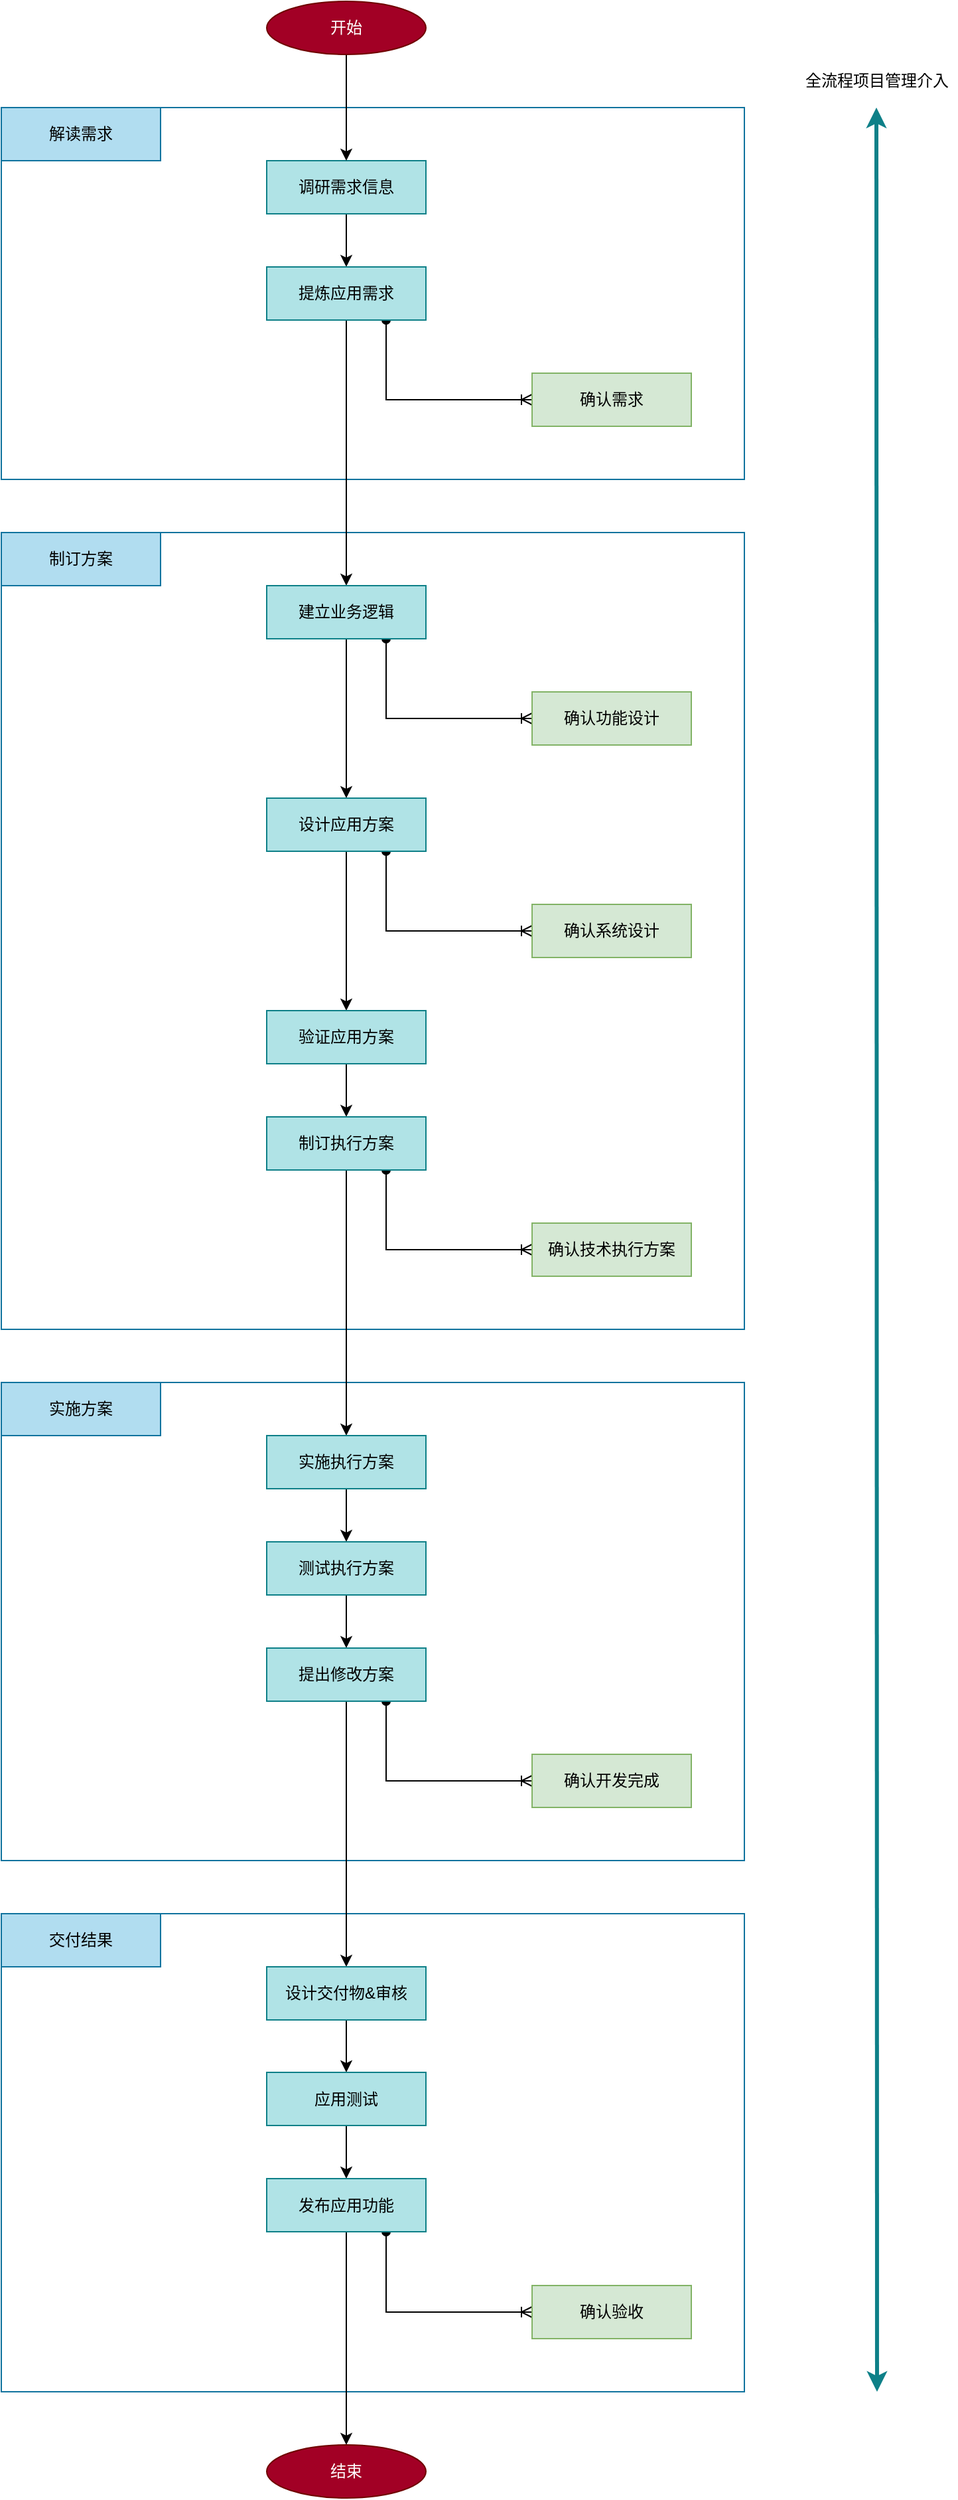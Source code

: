 <mxfile version="14.1.8" type="device" pages="6"><diagram id="7liZmcXovUAnCfD181jT" name="一级流程"><mxGraphModel dx="856" dy="641" grid="1" gridSize="10" guides="1" tooltips="1" connect="1" arrows="1" fold="1" page="1" pageScale="1" pageWidth="827" pageHeight="1169" math="0" shadow="0"><root><mxCell id="oHa6vrMZJSdM39F8psR7-0"/><mxCell id="oHa6vrMZJSdM39F8psR7-1" parent="oHa6vrMZJSdM39F8psR7-0"/><mxCell id="3FbYNMgALNRK1_y7kWTY-9" value="" style="rounded=0;whiteSpace=wrap;html=1;strokeColor=#10739e;fillColor=none;" vertex="1" parent="oHa6vrMZJSdM39F8psR7-1"><mxGeometry x="80" y="1240" width="560" height="360" as="geometry"/></mxCell><mxCell id="3FbYNMgALNRK1_y7kWTY-10" value="" style="rounded=0;whiteSpace=wrap;html=1;strokeColor=#10739e;fillColor=none;" vertex="1" parent="oHa6vrMZJSdM39F8psR7-1"><mxGeometry x="80" y="1640" width="560" height="360" as="geometry"/></mxCell><mxCell id="3FbYNMgALNRK1_y7kWTY-0" value="" style="rounded=0;whiteSpace=wrap;html=1;strokeColor=#10739e;fillColor=none;" vertex="1" parent="oHa6vrMZJSdM39F8psR7-1"><mxGeometry x="80" y="280" width="560" height="280" as="geometry"/></mxCell><mxCell id="3FbYNMgALNRK1_y7kWTY-1" value="" style="rounded=0;whiteSpace=wrap;html=1;strokeColor=#10739e;fillColor=none;" vertex="1" parent="oHa6vrMZJSdM39F8psR7-1"><mxGeometry x="80" y="600" width="560" height="600" as="geometry"/></mxCell><mxCell id="oHa6vrMZJSdM39F8psR7-2" value="解读需求" style="rounded=0;whiteSpace=wrap;html=1;fillColor=#b1ddf0;strokeColor=#10739e;" parent="oHa6vrMZJSdM39F8psR7-1" vertex="1"><mxGeometry x="80" y="280" width="120" height="40" as="geometry"/></mxCell><mxCell id="oHa6vrMZJSdM39F8psR7-3" value="制订方案" style="rounded=0;whiteSpace=wrap;html=1;fillColor=#b1ddf0;strokeColor=#10739e;" parent="oHa6vrMZJSdM39F8psR7-1" vertex="1"><mxGeometry x="80" y="600" width="120" height="40" as="geometry"/></mxCell><mxCell id="oHa6vrMZJSdM39F8psR7-4" value="实施方案" style="rounded=0;whiteSpace=wrap;html=1;fillColor=#b1ddf0;strokeColor=#10739e;" parent="oHa6vrMZJSdM39F8psR7-1" vertex="1"><mxGeometry x="80" y="1240" width="120" height="40" as="geometry"/></mxCell><mxCell id="oHa6vrMZJSdM39F8psR7-5" value="交付结果" style="rounded=0;whiteSpace=wrap;html=1;fillColor=#b1ddf0;strokeColor=#10739e;" parent="oHa6vrMZJSdM39F8psR7-1" vertex="1"><mxGeometry x="80" y="1640" width="120" height="40" as="geometry"/></mxCell><mxCell id="3FbYNMgALNRK1_y7kWTY-4" style="edgeStyle=orthogonalEdgeStyle;rounded=0;orthogonalLoop=1;jettySize=auto;html=1;exitX=0.5;exitY=1;exitDx=0;exitDy=0;entryX=0.5;entryY=0;entryDx=0;entryDy=0;" edge="1" parent="oHa6vrMZJSdM39F8psR7-1" source="oHa6vrMZJSdM39F8psR7-6" target="oHa6vrMZJSdM39F8psR7-8"><mxGeometry relative="1" as="geometry"/></mxCell><mxCell id="oHa6vrMZJSdM39F8psR7-6" value="调研需求信息" style="rounded=0;whiteSpace=wrap;html=1;fillColor=#b0e3e6;strokeColor=#0e8088;" parent="oHa6vrMZJSdM39F8psR7-1" vertex="1"><mxGeometry x="280" y="320" width="120" height="40" as="geometry"/></mxCell><mxCell id="3FbYNMgALNRK1_y7kWTY-5" style="edgeStyle=orthogonalEdgeStyle;rounded=0;orthogonalLoop=1;jettySize=auto;html=1;exitX=0.5;exitY=1;exitDx=0;exitDy=0;entryX=0.5;entryY=0;entryDx=0;entryDy=0;" edge="1" parent="oHa6vrMZJSdM39F8psR7-1" source="oHa6vrMZJSdM39F8psR7-8" target="oHa6vrMZJSdM39F8psR7-9"><mxGeometry relative="1" as="geometry"><mxPoint x="340" y="480" as="sourcePoint"/></mxGeometry></mxCell><mxCell id="3FbYNMgALNRK1_y7kWTY-24" style="edgeStyle=orthogonalEdgeStyle;rounded=0;orthogonalLoop=1;jettySize=auto;html=1;exitX=0.75;exitY=1;exitDx=0;exitDy=0;entryX=0;entryY=0.5;entryDx=0;entryDy=0;startArrow=oval;startFill=1;endArrow=ERoneToMany;endFill=0;" edge="1" parent="oHa6vrMZJSdM39F8psR7-1" source="oHa6vrMZJSdM39F8psR7-8" target="89s0fFB5N_lCsDzJUDvR-0"><mxGeometry relative="1" as="geometry"/></mxCell><mxCell id="oHa6vrMZJSdM39F8psR7-8" value="提炼应用需求" style="rounded=0;whiteSpace=wrap;html=1;fillColor=#b0e3e6;strokeColor=#0e8088;" parent="oHa6vrMZJSdM39F8psR7-1" vertex="1"><mxGeometry x="280" y="400" width="120" height="40" as="geometry"/></mxCell><mxCell id="3FbYNMgALNRK1_y7kWTY-6" style="edgeStyle=orthogonalEdgeStyle;rounded=0;orthogonalLoop=1;jettySize=auto;html=1;exitX=0.5;exitY=1;exitDx=0;exitDy=0;entryX=0.5;entryY=0;entryDx=0;entryDy=0;" edge="1" parent="oHa6vrMZJSdM39F8psR7-1" source="oHa6vrMZJSdM39F8psR7-9" target="oHa6vrMZJSdM39F8psR7-10"><mxGeometry relative="1" as="geometry"/></mxCell><mxCell id="3FbYNMgALNRK1_y7kWTY-23" style="edgeStyle=orthogonalEdgeStyle;rounded=0;orthogonalLoop=1;jettySize=auto;html=1;exitX=0.75;exitY=1;exitDx=0;exitDy=0;entryX=0;entryY=0.5;entryDx=0;entryDy=0;startArrow=oval;startFill=1;endArrow=ERoneToMany;endFill=0;" edge="1" parent="oHa6vrMZJSdM39F8psR7-1" source="oHa6vrMZJSdM39F8psR7-9" target="89s0fFB5N_lCsDzJUDvR-1"><mxGeometry relative="1" as="geometry"/></mxCell><mxCell id="oHa6vrMZJSdM39F8psR7-9" value="建立业务逻辑" style="rounded=0;whiteSpace=wrap;html=1;fillColor=#b0e3e6;strokeColor=#0e8088;" parent="oHa6vrMZJSdM39F8psR7-1" vertex="1"><mxGeometry x="280" y="640" width="120" height="40" as="geometry"/></mxCell><mxCell id="3FbYNMgALNRK1_y7kWTY-7" style="edgeStyle=orthogonalEdgeStyle;rounded=0;orthogonalLoop=1;jettySize=auto;html=1;exitX=0.5;exitY=1;exitDx=0;exitDy=0;entryX=0.5;entryY=0;entryDx=0;entryDy=0;" edge="1" parent="oHa6vrMZJSdM39F8psR7-1" source="oHa6vrMZJSdM39F8psR7-10" target="oHa6vrMZJSdM39F8psR7-11"><mxGeometry relative="1" as="geometry"/></mxCell><mxCell id="3FbYNMgALNRK1_y7kWTY-22" style="edgeStyle=orthogonalEdgeStyle;rounded=0;orthogonalLoop=1;jettySize=auto;html=1;exitX=0.75;exitY=1;exitDx=0;exitDy=0;entryX=0;entryY=0.5;entryDx=0;entryDy=0;startArrow=oval;startFill=1;endArrow=ERoneToMany;endFill=0;" edge="1" parent="oHa6vrMZJSdM39F8psR7-1" source="oHa6vrMZJSdM39F8psR7-10" target="89s0fFB5N_lCsDzJUDvR-2"><mxGeometry relative="1" as="geometry"/></mxCell><mxCell id="oHa6vrMZJSdM39F8psR7-10" value="设计应用方案" style="rounded=0;whiteSpace=wrap;html=1;fillColor=#b0e3e6;strokeColor=#0e8088;" parent="oHa6vrMZJSdM39F8psR7-1" vertex="1"><mxGeometry x="280" y="800" width="120" height="40" as="geometry"/></mxCell><mxCell id="3FbYNMgALNRK1_y7kWTY-8" style="edgeStyle=orthogonalEdgeStyle;rounded=0;orthogonalLoop=1;jettySize=auto;html=1;exitX=0.5;exitY=1;exitDx=0;exitDy=0;entryX=0.5;entryY=0;entryDx=0;entryDy=0;" edge="1" parent="oHa6vrMZJSdM39F8psR7-1" source="oHa6vrMZJSdM39F8psR7-11" target="oHa6vrMZJSdM39F8psR7-12"><mxGeometry relative="1" as="geometry"/></mxCell><mxCell id="oHa6vrMZJSdM39F8psR7-11" value="验证应用方案" style="rounded=0;whiteSpace=wrap;html=1;fillColor=#b0e3e6;strokeColor=#0e8088;" parent="oHa6vrMZJSdM39F8psR7-1" vertex="1"><mxGeometry x="280" y="960" width="120" height="40" as="geometry"/></mxCell><mxCell id="3FbYNMgALNRK1_y7kWTY-14" style="edgeStyle=orthogonalEdgeStyle;rounded=0;orthogonalLoop=1;jettySize=auto;html=1;exitX=0.5;exitY=1;exitDx=0;exitDy=0;entryX=0.5;entryY=0;entryDx=0;entryDy=0;" edge="1" parent="oHa6vrMZJSdM39F8psR7-1" source="oHa6vrMZJSdM39F8psR7-12" target="oHa6vrMZJSdM39F8psR7-13"><mxGeometry relative="1" as="geometry"/></mxCell><mxCell id="3FbYNMgALNRK1_y7kWTY-21" style="edgeStyle=orthogonalEdgeStyle;rounded=0;orthogonalLoop=1;jettySize=auto;html=1;exitX=0.75;exitY=1;exitDx=0;exitDy=0;entryX=0;entryY=0.5;entryDx=0;entryDy=0;startArrow=oval;startFill=1;endArrow=ERoneToMany;endFill=0;" edge="1" parent="oHa6vrMZJSdM39F8psR7-1" source="oHa6vrMZJSdM39F8psR7-12" target="89s0fFB5N_lCsDzJUDvR-3"><mxGeometry relative="1" as="geometry"/></mxCell><mxCell id="oHa6vrMZJSdM39F8psR7-12" value="制订执行方案" style="rounded=0;whiteSpace=wrap;html=1;fillColor=#b0e3e6;strokeColor=#0e8088;" parent="oHa6vrMZJSdM39F8psR7-1" vertex="1"><mxGeometry x="280" y="1040" width="120" height="40" as="geometry"/></mxCell><mxCell id="3FbYNMgALNRK1_y7kWTY-15" style="edgeStyle=orthogonalEdgeStyle;rounded=0;orthogonalLoop=1;jettySize=auto;html=1;exitX=0.5;exitY=1;exitDx=0;exitDy=0;entryX=0.5;entryY=0;entryDx=0;entryDy=0;" edge="1" parent="oHa6vrMZJSdM39F8psR7-1" source="oHa6vrMZJSdM39F8psR7-13" target="oHa6vrMZJSdM39F8psR7-14"><mxGeometry relative="1" as="geometry"/></mxCell><mxCell id="oHa6vrMZJSdM39F8psR7-13" value="实施执行方案" style="rounded=0;whiteSpace=wrap;html=1;fillColor=#b0e3e6;strokeColor=#0e8088;" parent="oHa6vrMZJSdM39F8psR7-1" vertex="1"><mxGeometry x="280" y="1280" width="120" height="40" as="geometry"/></mxCell><mxCell id="3FbYNMgALNRK1_y7kWTY-16" style="edgeStyle=orthogonalEdgeStyle;rounded=0;orthogonalLoop=1;jettySize=auto;html=1;exitX=0.5;exitY=1;exitDx=0;exitDy=0;entryX=0.5;entryY=0;entryDx=0;entryDy=0;" edge="1" parent="oHa6vrMZJSdM39F8psR7-1" source="oHa6vrMZJSdM39F8psR7-14" target="oHa6vrMZJSdM39F8psR7-15"><mxGeometry relative="1" as="geometry"/></mxCell><mxCell id="oHa6vrMZJSdM39F8psR7-14" value="测试执行方案" style="rounded=0;whiteSpace=wrap;html=1;fillColor=#b0e3e6;strokeColor=#0e8088;" parent="oHa6vrMZJSdM39F8psR7-1" vertex="1"><mxGeometry x="280" y="1360" width="120" height="40" as="geometry"/></mxCell><mxCell id="3FbYNMgALNRK1_y7kWTY-11" style="edgeStyle=orthogonalEdgeStyle;rounded=0;orthogonalLoop=1;jettySize=auto;html=1;exitX=0.5;exitY=1;exitDx=0;exitDy=0;entryX=0.5;entryY=0;entryDx=0;entryDy=0;" edge="1" parent="oHa6vrMZJSdM39F8psR7-1" source="oHa6vrMZJSdM39F8psR7-15" target="oHa6vrMZJSdM39F8psR7-16"><mxGeometry relative="1" as="geometry"/></mxCell><mxCell id="3FbYNMgALNRK1_y7kWTY-20" style="edgeStyle=orthogonalEdgeStyle;rounded=0;orthogonalLoop=1;jettySize=auto;html=1;exitX=0.75;exitY=1;exitDx=0;exitDy=0;entryX=0;entryY=0.5;entryDx=0;entryDy=0;startArrow=oval;startFill=1;endArrow=ERoneToMany;endFill=0;" edge="1" parent="oHa6vrMZJSdM39F8psR7-1" source="oHa6vrMZJSdM39F8psR7-15" target="89s0fFB5N_lCsDzJUDvR-4"><mxGeometry relative="1" as="geometry"/></mxCell><mxCell id="oHa6vrMZJSdM39F8psR7-15" value="提出修改方案" style="rounded=0;whiteSpace=wrap;html=1;fillColor=#b0e3e6;strokeColor=#0e8088;" parent="oHa6vrMZJSdM39F8psR7-1" vertex="1"><mxGeometry x="280" y="1440" width="120" height="40" as="geometry"/></mxCell><mxCell id="3FbYNMgALNRK1_y7kWTY-12" style="edgeStyle=orthogonalEdgeStyle;rounded=0;orthogonalLoop=1;jettySize=auto;html=1;exitX=0.5;exitY=1;exitDx=0;exitDy=0;" edge="1" parent="oHa6vrMZJSdM39F8psR7-1" source="oHa6vrMZJSdM39F8psR7-16" target="oHa6vrMZJSdM39F8psR7-17"><mxGeometry relative="1" as="geometry"/></mxCell><mxCell id="oHa6vrMZJSdM39F8psR7-16" value="设计交付物&amp;amp;审核" style="rounded=0;whiteSpace=wrap;html=1;fillColor=#b0e3e6;strokeColor=#0e8088;" parent="oHa6vrMZJSdM39F8psR7-1" vertex="1"><mxGeometry x="280" y="1680" width="120" height="40" as="geometry"/></mxCell><mxCell id="3FbYNMgALNRK1_y7kWTY-13" style="edgeStyle=orthogonalEdgeStyle;rounded=0;orthogonalLoop=1;jettySize=auto;html=1;exitX=0.5;exitY=1;exitDx=0;exitDy=0;entryX=0.5;entryY=0;entryDx=0;entryDy=0;" edge="1" parent="oHa6vrMZJSdM39F8psR7-1" source="oHa6vrMZJSdM39F8psR7-17" target="oHa6vrMZJSdM39F8psR7-18"><mxGeometry relative="1" as="geometry"/></mxCell><mxCell id="oHa6vrMZJSdM39F8psR7-17" value="应用测试" style="rounded=0;whiteSpace=wrap;html=1;fillColor=#b0e3e6;strokeColor=#0e8088;" parent="oHa6vrMZJSdM39F8psR7-1" vertex="1"><mxGeometry x="280" y="1759.5" width="120" height="40" as="geometry"/></mxCell><mxCell id="3FbYNMgALNRK1_y7kWTY-18" style="edgeStyle=orthogonalEdgeStyle;rounded=0;orthogonalLoop=1;jettySize=auto;html=1;exitX=0.5;exitY=1;exitDx=0;exitDy=0;entryX=0.5;entryY=0;entryDx=0;entryDy=0;" edge="1" parent="oHa6vrMZJSdM39F8psR7-1" source="oHa6vrMZJSdM39F8psR7-18" target="3FbYNMgALNRK1_y7kWTY-17"><mxGeometry relative="1" as="geometry"/></mxCell><mxCell id="3FbYNMgALNRK1_y7kWTY-19" style="edgeStyle=orthogonalEdgeStyle;rounded=0;orthogonalLoop=1;jettySize=auto;html=1;exitX=0.75;exitY=1;exitDx=0;exitDy=0;entryX=0;entryY=0.5;entryDx=0;entryDy=0;startArrow=oval;startFill=1;endArrow=ERoneToMany;endFill=0;" edge="1" parent="oHa6vrMZJSdM39F8psR7-1" source="oHa6vrMZJSdM39F8psR7-18" target="89s0fFB5N_lCsDzJUDvR-6"><mxGeometry relative="1" as="geometry"/></mxCell><mxCell id="oHa6vrMZJSdM39F8psR7-18" value="发布应用功能" style="rounded=0;whiteSpace=wrap;html=1;fillColor=#b0e3e6;strokeColor=#0e8088;" parent="oHa6vrMZJSdM39F8psR7-1" vertex="1"><mxGeometry x="280" y="1839.5" width="120" height="40" as="geometry"/></mxCell><mxCell id="89s0fFB5N_lCsDzJUDvR-0" value="确认需求" style="rounded=0;whiteSpace=wrap;html=1;fillColor=#d5e8d4;strokeColor=#82b366;" parent="oHa6vrMZJSdM39F8psR7-1" vertex="1"><mxGeometry x="480" y="480" width="120" height="40" as="geometry"/></mxCell><mxCell id="89s0fFB5N_lCsDzJUDvR-1" value="确认功能设计" style="rounded=0;whiteSpace=wrap;html=1;fillColor=#d5e8d4;strokeColor=#82b366;" parent="oHa6vrMZJSdM39F8psR7-1" vertex="1"><mxGeometry x="480" y="720" width="120" height="40" as="geometry"/></mxCell><mxCell id="89s0fFB5N_lCsDzJUDvR-2" value="确认系统设计" style="rounded=0;whiteSpace=wrap;html=1;fillColor=#d5e8d4;strokeColor=#82b366;" parent="oHa6vrMZJSdM39F8psR7-1" vertex="1"><mxGeometry x="480" y="880" width="120" height="40" as="geometry"/></mxCell><mxCell id="89s0fFB5N_lCsDzJUDvR-3" value="确认技术执行方案" style="rounded=0;whiteSpace=wrap;html=1;fillColor=#d5e8d4;strokeColor=#82b366;" parent="oHa6vrMZJSdM39F8psR7-1" vertex="1"><mxGeometry x="480" y="1120" width="120" height="40" as="geometry"/></mxCell><mxCell id="89s0fFB5N_lCsDzJUDvR-4" value="确认开发完成" style="rounded=0;whiteSpace=wrap;html=1;fillColor=#d5e8d4;strokeColor=#82b366;" parent="oHa6vrMZJSdM39F8psR7-1" vertex="1"><mxGeometry x="480" y="1520" width="120" height="40" as="geometry"/></mxCell><mxCell id="89s0fFB5N_lCsDzJUDvR-5" value="" style="endArrow=classic;startArrow=classic;html=1;strokeWidth=3;fillColor=#b0e3e6;strokeColor=#0e8088;" parent="oHa6vrMZJSdM39F8psR7-1" edge="1"><mxGeometry width="50" height="50" relative="1" as="geometry"><mxPoint x="740" y="2000" as="sourcePoint"/><mxPoint x="739.5" y="280" as="targetPoint"/></mxGeometry></mxCell><mxCell id="89s0fFB5N_lCsDzJUDvR-6" value="确认验收" style="rounded=0;whiteSpace=wrap;html=1;fillColor=#d5e8d4;strokeColor=#82b366;" parent="oHa6vrMZJSdM39F8psR7-1" vertex="1"><mxGeometry x="480" y="1920" width="120" height="40" as="geometry"/></mxCell><mxCell id="tYXKhLHVAOn-7JXm69Wn-1" value="全流程项目管理介入" style="text;html=1;strokeColor=none;fillColor=none;align=center;verticalAlign=middle;whiteSpace=wrap;rounded=0;" parent="oHa6vrMZJSdM39F8psR7-1" vertex="1"><mxGeometry x="680" y="250" width="120" height="20" as="geometry"/></mxCell><mxCell id="3FbYNMgALNRK1_y7kWTY-2" style="edgeStyle=orthogonalEdgeStyle;rounded=0;orthogonalLoop=1;jettySize=auto;html=1;exitX=0.5;exitY=1;exitDx=0;exitDy=0;entryX=0.5;entryY=0;entryDx=0;entryDy=0;" edge="1" parent="oHa6vrMZJSdM39F8psR7-1" source="3FbYNMgALNRK1_y7kWTY-3" target="oHa6vrMZJSdM39F8psR7-6"><mxGeometry relative="1" as="geometry"><mxPoint x="190" y="220" as="targetPoint"/></mxGeometry></mxCell><mxCell id="3FbYNMgALNRK1_y7kWTY-3" value="开始" style="ellipse;whiteSpace=wrap;html=1;fillColor=#a20025;strokeColor=#6F0000;fontColor=#ffffff;" vertex="1" parent="oHa6vrMZJSdM39F8psR7-1"><mxGeometry x="280" y="200" width="120" height="40" as="geometry"/></mxCell><mxCell id="3FbYNMgALNRK1_y7kWTY-17" value="结束" style="ellipse;whiteSpace=wrap;html=1;fillColor=#a20025;strokeColor=#6F0000;fontColor=#ffffff;" vertex="1" parent="oHa6vrMZJSdM39F8psR7-1"><mxGeometry x="280" y="2040" width="120" height="40" as="geometry"/></mxCell></root></mxGraphModel></diagram><diagram id="jzC69WoGqTMRi9ONftoL" name="解读需求"><mxGraphModel dx="856" dy="641" grid="1" gridSize="10" guides="1" tooltips="1" connect="1" arrows="1" fold="1" page="1" pageScale="1" pageWidth="827" pageHeight="1169" math="0" shadow="0"><root><mxCell id="eDrRZCQiky69DYskBobs-0"/><mxCell id="eDrRZCQiky69DYskBobs-1" parent="eDrRZCQiky69DYskBobs-0"/><mxCell id="HOQH49fKZsTt7MkmSdXe-2" value="" style="rounded=0;whiteSpace=wrap;html=1;strokeColor=#0e8088;fillColor=none;" vertex="1" parent="eDrRZCQiky69DYskBobs-1"><mxGeometry x="160" y="240" width="560" height="200" as="geometry"/></mxCell><mxCell id="HOQH49fKZsTt7MkmSdXe-3" value="" style="rounded=0;whiteSpace=wrap;html=1;strokeColor=#0e8088;fillColor=none;" vertex="1" parent="eDrRZCQiky69DYskBobs-1"><mxGeometry x="160" y="480" width="560" height="440" as="geometry"/></mxCell><mxCell id="j_6d8BRHVpC5f83MWep0-1" value="调研需求信息" style="rounded=0;whiteSpace=wrap;html=1;fillColor=#b0e3e6;strokeColor=#0e8088;" parent="eDrRZCQiky69DYskBobs-1" vertex="1"><mxGeometry x="160" y="240" width="120" height="40" as="geometry"/></mxCell><mxCell id="j_6d8BRHVpC5f83MWep0-2" value="提炼应用需求" style="rounded=0;whiteSpace=wrap;html=1;fillColor=#b0e3e6;strokeColor=#0e8088;" parent="eDrRZCQiky69DYskBobs-1" vertex="1"><mxGeometry x="160" y="480" width="120" height="40" as="geometry"/></mxCell><mxCell id="HOQH49fKZsTt7MkmSdXe-4" style="edgeStyle=orthogonalEdgeStyle;rounded=0;orthogonalLoop=1;jettySize=auto;html=1;exitX=0.5;exitY=1;exitDx=0;exitDy=0;startArrow=none;startFill=0;endArrow=classic;endFill=1;" edge="1" parent="eDrRZCQiky69DYskBobs-1" source="j_6d8BRHVpC5f83MWep0-3" target="j_6d8BRHVpC5f83MWep0-4"><mxGeometry relative="1" as="geometry"/></mxCell><mxCell id="j_6d8BRHVpC5f83MWep0-3" value="设计调研问题" style="rounded=0;whiteSpace=wrap;html=1;fillColor=#fff2cc;strokeColor=#d6b656;" parent="eDrRZCQiky69DYskBobs-1" vertex="1"><mxGeometry x="360" y="280" width="120" height="40" as="geometry"/></mxCell><mxCell id="HOQH49fKZsTt7MkmSdXe-5" style="edgeStyle=orthogonalEdgeStyle;rounded=0;orthogonalLoop=1;jettySize=auto;html=1;exitX=0.5;exitY=1;exitDx=0;exitDy=0;entryX=0.5;entryY=0;entryDx=0;entryDy=0;startArrow=none;startFill=0;endArrow=classic;endFill=1;" edge="1" parent="eDrRZCQiky69DYskBobs-1" source="j_6d8BRHVpC5f83MWep0-4" target="j_6d8BRHVpC5f83MWep0-5"><mxGeometry relative="1" as="geometry"/></mxCell><mxCell id="j_6d8BRHVpC5f83MWep0-4" value="收集调研信息" style="rounded=0;whiteSpace=wrap;html=1;fillColor=#fff2cc;strokeColor=#d6b656;" parent="eDrRZCQiky69DYskBobs-1" vertex="1"><mxGeometry x="360" y="360" width="120" height="40" as="geometry"/></mxCell><mxCell id="HOQH49fKZsTt7MkmSdXe-6" style="edgeStyle=orthogonalEdgeStyle;rounded=0;orthogonalLoop=1;jettySize=auto;html=1;exitX=0.5;exitY=1;exitDx=0;exitDy=0;entryX=0.5;entryY=0;entryDx=0;entryDy=0;startArrow=none;startFill=0;endArrow=classic;endFill=1;" edge="1" parent="eDrRZCQiky69DYskBobs-1" source="j_6d8BRHVpC5f83MWep0-5" target="j_6d8BRHVpC5f83MWep0-7"><mxGeometry relative="1" as="geometry"/></mxCell><mxCell id="j_6d8BRHVpC5f83MWep0-5" value="分类归纳需求内容" style="rounded=0;whiteSpace=wrap;html=1;fillColor=#fff2cc;strokeColor=#d6b656;" parent="eDrRZCQiky69DYskBobs-1" vertex="1"><mxGeometry x="360" y="520" width="120" height="40" as="geometry"/></mxCell><mxCell id="HOQH49fKZsTt7MkmSdXe-8" style="edgeStyle=orthogonalEdgeStyle;rounded=0;orthogonalLoop=1;jettySize=auto;html=1;exitX=0.5;exitY=1;exitDx=0;exitDy=0;entryX=0.5;entryY=0;entryDx=0;entryDy=0;startArrow=none;startFill=0;endArrow=classic;endFill=1;" edge="1" parent="eDrRZCQiky69DYskBobs-1" source="j_6d8BRHVpC5f83MWep0-6" target="j_6d8BRHVpC5f83MWep0-8"><mxGeometry relative="1" as="geometry"/></mxCell><mxCell id="j_6d8BRHVpC5f83MWep0-6" value="推断潜在需求" style="rounded=0;whiteSpace=wrap;html=1;fillColor=#fff2cc;strokeColor=#d6b656;" parent="eDrRZCQiky69DYskBobs-1" vertex="1"><mxGeometry x="360" y="680" width="120" height="40" as="geometry"/></mxCell><mxCell id="HOQH49fKZsTt7MkmSdXe-7" style="edgeStyle=orthogonalEdgeStyle;rounded=0;orthogonalLoop=1;jettySize=auto;html=1;exitX=0.5;exitY=1;exitDx=0;exitDy=0;entryX=0.5;entryY=0;entryDx=0;entryDy=0;startArrow=none;startFill=0;endArrow=classic;endFill=1;" edge="1" parent="eDrRZCQiky69DYskBobs-1" source="j_6d8BRHVpC5f83MWep0-7" target="j_6d8BRHVpC5f83MWep0-6"><mxGeometry relative="1" as="geometry"/></mxCell><mxCell id="j_6d8BRHVpC5f83MWep0-7" value="提出质量要求" style="rounded=0;whiteSpace=wrap;html=1;fillColor=#fff2cc;strokeColor=#d6b656;" parent="eDrRZCQiky69DYskBobs-1" vertex="1"><mxGeometry x="360" y="600" width="120" height="40" as="geometry"/></mxCell><mxCell id="j_6d8BRHVpC5f83MWep0-8" value="整合需求&lt;br&gt;(含排序优先度)" style="rounded=0;whiteSpace=wrap;html=1;fillColor=#fff2cc;strokeColor=#d6b656;" parent="eDrRZCQiky69DYskBobs-1" vertex="1"><mxGeometry x="360" y="760" width="120" height="40" as="geometry"/></mxCell><mxCell id="TNYg09IruHjvSxRM9vvI-0" value="确认需求" style="rounded=0;whiteSpace=wrap;html=1;fillColor=#d5e8d4;strokeColor=#82b366;" parent="eDrRZCQiky69DYskBobs-1" vertex="1"><mxGeometry x="560" y="840" width="120" height="40" as="geometry"/></mxCell><mxCell id="HOQH49fKZsTt7MkmSdXe-0" style="edgeStyle=orthogonalEdgeStyle;rounded=0;orthogonalLoop=1;jettySize=auto;html=1;exitX=0.5;exitY=1;exitDx=0;exitDy=0;entryX=0.5;entryY=0;entryDx=0;entryDy=0;" edge="1" parent="eDrRZCQiky69DYskBobs-1" source="HOQH49fKZsTt7MkmSdXe-1" target="j_6d8BRHVpC5f83MWep0-3"><mxGeometry relative="1" as="geometry"><mxPoint x="420" y="240" as="targetPoint"/></mxGeometry></mxCell><mxCell id="HOQH49fKZsTt7MkmSdXe-1" value="开始" style="ellipse;whiteSpace=wrap;html=1;fillColor=#a20025;strokeColor=#6F0000;fontColor=#ffffff;" vertex="1" parent="eDrRZCQiky69DYskBobs-1"><mxGeometry x="360" y="120" width="120" height="40" as="geometry"/></mxCell><mxCell id="HOQH49fKZsTt7MkmSdXe-9" style="edgeStyle=orthogonalEdgeStyle;rounded=0;orthogonalLoop=1;jettySize=auto;html=1;exitX=0.5;exitY=1;exitDx=0;exitDy=0;entryX=0.5;entryY=0;entryDx=0;entryDy=0;" edge="1" parent="eDrRZCQiky69DYskBobs-1" source="j_6d8BRHVpC5f83MWep0-8" target="HOQH49fKZsTt7MkmSdXe-10"><mxGeometry relative="1" as="geometry"><mxPoint x="420" y="1120" as="targetPoint"/></mxGeometry></mxCell><mxCell id="HOQH49fKZsTt7MkmSdXe-10" value="结束" style="ellipse;whiteSpace=wrap;html=1;fillColor=#a20025;strokeColor=#6F0000;fontColor=#ffffff;" vertex="1" parent="eDrRZCQiky69DYskBobs-1"><mxGeometry x="360" y="960" width="120" height="40" as="geometry"/></mxCell></root></mxGraphModel></diagram><diagram id="HXH9lAf-H5J1nJBm7Ewm" name="制订方案"><mxGraphModel dx="856" dy="641" grid="1" gridSize="10" guides="1" tooltips="1" connect="1" arrows="1" fold="1" page="1" pageScale="1" pageWidth="827" pageHeight="1169" math="0" shadow="0"><root><mxCell id="-XSZ9kxtLYGZf-1Wb1lM-0"/><mxCell id="-XSZ9kxtLYGZf-1Wb1lM-1" parent="-XSZ9kxtLYGZf-1Wb1lM-0"/><mxCell id="Itb9UUiF4wkJYwfbbsr8-33" value="" style="rounded=0;whiteSpace=wrap;html=1;strokeColor=#0e8088;fillColor=none;" vertex="1" parent="-XSZ9kxtLYGZf-1Wb1lM-1"><mxGeometry x="120" y="2080" width="560" height="280" as="geometry"/></mxCell><mxCell id="Itb9UUiF4wkJYwfbbsr8-34" value="" style="rounded=0;whiteSpace=wrap;html=1;strokeColor=#0e8088;fillColor=none;" vertex="1" parent="-XSZ9kxtLYGZf-1Wb1lM-1"><mxGeometry x="120" y="2402" width="560" height="438" as="geometry"/></mxCell><mxCell id="Itb9UUiF4wkJYwfbbsr8-32" value="" style="rounded=0;whiteSpace=wrap;html=1;strokeColor=#0e8088;fillColor=none;" vertex="1" parent="-XSZ9kxtLYGZf-1Wb1lM-1"><mxGeometry x="120" y="1440" width="560" height="600" as="geometry"/></mxCell><mxCell id="Itb9UUiF4wkJYwfbbsr8-0" value="" style="rounded=0;whiteSpace=wrap;html=1;strokeColor=#0e8088;fillColor=none;" vertex="1" parent="-XSZ9kxtLYGZf-1Wb1lM-1"><mxGeometry x="120" y="400" width="560" height="1000" as="geometry"/></mxCell><mxCell id="baIEbu84l6U4Ca_mGkGO-1" value="建立业务逻辑" style="rounded=0;whiteSpace=wrap;html=1;fillColor=#b0e3e6;strokeColor=#0e8088;" parent="-XSZ9kxtLYGZf-1Wb1lM-1" vertex="1"><mxGeometry x="120" y="400" width="120" height="40" as="geometry"/></mxCell><mxCell id="baIEbu84l6U4Ca_mGkGO-2" value="设计应用技术方案" style="rounded=0;whiteSpace=wrap;html=1;fillColor=#b0e3e6;strokeColor=#0e8088;" parent="-XSZ9kxtLYGZf-1Wb1lM-1" vertex="1"><mxGeometry x="120" y="1440" width="120" height="40" as="geometry"/></mxCell><mxCell id="baIEbu84l6U4Ca_mGkGO-3" value="验证应用技术方案" style="rounded=0;whiteSpace=wrap;html=1;fillColor=#b0e3e6;strokeColor=#0e8088;" parent="-XSZ9kxtLYGZf-1Wb1lM-1" vertex="1"><mxGeometry x="120" y="2080" width="120" height="40" as="geometry"/></mxCell><mxCell id="baIEbu84l6U4Ca_mGkGO-4" value="制订执行方案" style="rounded=0;whiteSpace=wrap;html=1;fillColor=#b0e3e6;strokeColor=#0e8088;" parent="-XSZ9kxtLYGZf-1Wb1lM-1" vertex="1"><mxGeometry x="120" y="2402" width="120" height="40" as="geometry"/></mxCell><mxCell id="Itb9UUiF4wkJYwfbbsr8-1" style="edgeStyle=orthogonalEdgeStyle;rounded=0;orthogonalLoop=1;jettySize=auto;html=1;exitX=0.5;exitY=1;exitDx=0;exitDy=0;entryX=0.5;entryY=0;entryDx=0;entryDy=0;startArrow=none;startFill=0;endArrow=classic;endFill=1;" edge="1" parent="-XSZ9kxtLYGZf-1Wb1lM-1" source="g_dzF90wz-4tUZY6FC5z-0" target="g_dzF90wz-4tUZY6FC5z-1"><mxGeometry relative="1" as="geometry"/></mxCell><mxCell id="Itb9UUiF4wkJYwfbbsr8-2" style="edgeStyle=orthogonalEdgeStyle;rounded=0;orthogonalLoop=1;jettySize=auto;html=1;exitX=1;exitY=0.5;exitDx=0;exitDy=0;entryX=0;entryY=0.5;entryDx=0;entryDy=0;startArrow=none;startFill=0;endArrow=classic;endFill=1;" edge="1" parent="-XSZ9kxtLYGZf-1Wb1lM-1" source="g_dzF90wz-4tUZY6FC5z-0" target="g_dzF90wz-4tUZY6FC5z-2"><mxGeometry relative="1" as="geometry"/></mxCell><mxCell id="g_dzF90wz-4tUZY6FC5z-0" value="设计业务框架" style="rounded=0;whiteSpace=wrap;html=1;fillColor=#fff2cc;strokeColor=#d6b656;" parent="-XSZ9kxtLYGZf-1Wb1lM-1" vertex="1"><mxGeometry x="320" y="440" width="120" height="40" as="geometry"/></mxCell><mxCell id="Itb9UUiF4wkJYwfbbsr8-5" style="edgeStyle=orthogonalEdgeStyle;rounded=0;orthogonalLoop=1;jettySize=auto;html=1;exitX=1;exitY=0.5;exitDx=0;exitDy=0;entryX=0;entryY=0.5;entryDx=0;entryDy=0;startArrow=none;startFill=0;endArrow=classic;endFill=1;" edge="1" parent="-XSZ9kxtLYGZf-1Wb1lM-1" source="g_dzF90wz-4tUZY6FC5z-1" target="g_dzF90wz-4tUZY6FC5z-4"><mxGeometry relative="1" as="geometry"/></mxCell><mxCell id="Itb9UUiF4wkJYwfbbsr8-7" style="edgeStyle=orthogonalEdgeStyle;rounded=0;orthogonalLoop=1;jettySize=auto;html=1;exitX=0.5;exitY=1;exitDx=0;exitDy=0;entryX=0.5;entryY=0;entryDx=0;entryDy=0;startArrow=none;startFill=0;endArrow=classic;endFill=1;" edge="1" parent="-XSZ9kxtLYGZf-1Wb1lM-1" source="g_dzF90wz-4tUZY6FC5z-1" target="g_dzF90wz-4tUZY6FC5z-6"><mxGeometry relative="1" as="geometry"/></mxCell><mxCell id="g_dzF90wz-4tUZY6FC5z-1" value="设计功能概念" style="rounded=0;whiteSpace=wrap;html=1;fillColor=#fff2cc;strokeColor=#d6b656;" parent="-XSZ9kxtLYGZf-1Wb1lM-1" vertex="1"><mxGeometry x="320" y="680" width="120" height="40" as="geometry"/></mxCell><mxCell id="Itb9UUiF4wkJYwfbbsr8-3" style="edgeStyle=orthogonalEdgeStyle;rounded=0;orthogonalLoop=1;jettySize=auto;html=1;exitX=0.5;exitY=1;exitDx=0;exitDy=0;entryX=0.5;entryY=0;entryDx=0;entryDy=0;startArrow=none;startFill=0;endArrow=classic;endFill=1;" edge="1" parent="-XSZ9kxtLYGZf-1Wb1lM-1" source="g_dzF90wz-4tUZY6FC5z-2" target="g_dzF90wz-4tUZY6FC5z-3"><mxGeometry relative="1" as="geometry"/></mxCell><mxCell id="g_dzF90wz-4tUZY6FC5z-2" value="梳理处理对象" style="rounded=0;whiteSpace=wrap;html=1;fillColor=#ffffff;strokeColor=#d6b656;" parent="-XSZ9kxtLYGZf-1Wb1lM-1" vertex="1"><mxGeometry x="520" y="440" width="120" height="40" as="geometry"/></mxCell><mxCell id="Itb9UUiF4wkJYwfbbsr8-4" style="edgeStyle=orthogonalEdgeStyle;rounded=0;orthogonalLoop=1;jettySize=auto;html=1;exitX=0.5;exitY=1;exitDx=0;exitDy=0;entryX=0.5;entryY=0;entryDx=0;entryDy=0;startArrow=none;startFill=0;endArrow=classic;endFill=1;" edge="1" parent="-XSZ9kxtLYGZf-1Wb1lM-1" source="g_dzF90wz-4tUZY6FC5z-3" target="g_dzF90wz-4tUZY6FC5z-8"><mxGeometry relative="1" as="geometry"/></mxCell><mxCell id="g_dzF90wz-4tUZY6FC5z-3" value="梳理业务功能节点" style="rounded=0;whiteSpace=wrap;html=1;fillColor=#ffffff;strokeColor=#d6b656;" parent="-XSZ9kxtLYGZf-1Wb1lM-1" vertex="1"><mxGeometry x="520" y="520" width="120" height="40" as="geometry"/></mxCell><mxCell id="Itb9UUiF4wkJYwfbbsr8-6" style="edgeStyle=orthogonalEdgeStyle;rounded=0;orthogonalLoop=1;jettySize=auto;html=1;exitX=0.5;exitY=1;exitDx=0;exitDy=0;entryX=0.5;entryY=0;entryDx=0;entryDy=0;startArrow=none;startFill=0;endArrow=classic;endFill=1;" edge="1" parent="-XSZ9kxtLYGZf-1Wb1lM-1" source="g_dzF90wz-4tUZY6FC5z-4" target="g_dzF90wz-4tUZY6FC5z-5"><mxGeometry relative="1" as="geometry"/></mxCell><mxCell id="g_dzF90wz-4tUZY6FC5z-4" value="设计功能概念点" style="rounded=0;whiteSpace=wrap;html=1;fillColor=#ffffff;strokeColor=#d6b656;" parent="-XSZ9kxtLYGZf-1Wb1lM-1" vertex="1"><mxGeometry x="520" y="680" width="120" height="40" as="geometry"/></mxCell><mxCell id="g_dzF90wz-4tUZY6FC5z-5" value="诊断功能流程的合理性" style="rounded=0;whiteSpace=wrap;html=1;fillColor=#ffffff;strokeColor=#d6b656;" parent="-XSZ9kxtLYGZf-1Wb1lM-1" vertex="1"><mxGeometry x="520" y="760" width="120" height="40" as="geometry"/></mxCell><mxCell id="Itb9UUiF4wkJYwfbbsr8-8" style="edgeStyle=orthogonalEdgeStyle;rounded=0;orthogonalLoop=1;jettySize=auto;html=1;exitX=1;exitY=0.5;exitDx=0;exitDy=0;entryX=0;entryY=0.5;entryDx=0;entryDy=0;startArrow=none;startFill=0;endArrow=classic;endFill=1;" edge="1" parent="-XSZ9kxtLYGZf-1Wb1lM-1" source="g_dzF90wz-4tUZY6FC5z-6" target="g_dzF90wz-4tUZY6FC5z-7"><mxGeometry relative="1" as="geometry"/></mxCell><mxCell id="Itb9UUiF4wkJYwfbbsr8-12" style="edgeStyle=orthogonalEdgeStyle;rounded=0;orthogonalLoop=1;jettySize=auto;html=1;exitX=0.5;exitY=1;exitDx=0;exitDy=0;entryX=0.5;entryY=0;entryDx=0;entryDy=0;startArrow=none;startFill=0;endArrow=classic;endFill=1;" edge="1" parent="-XSZ9kxtLYGZf-1Wb1lM-1" source="g_dzF90wz-4tUZY6FC5z-6" target="g_dzF90wz-4tUZY6FC5z-12"><mxGeometry relative="1" as="geometry"/></mxCell><mxCell id="g_dzF90wz-4tUZY6FC5z-6" value="设计业务形式" style="rounded=0;whiteSpace=wrap;html=1;fillColor=#fff2cc;strokeColor=#d6b656;" parent="-XSZ9kxtLYGZf-1Wb1lM-1" vertex="1"><mxGeometry x="320" y="840" width="120" height="40" as="geometry"/></mxCell><mxCell id="Itb9UUiF4wkJYwfbbsr8-9" style="edgeStyle=orthogonalEdgeStyle;rounded=0;orthogonalLoop=1;jettySize=auto;html=1;exitX=0.5;exitY=1;exitDx=0;exitDy=0;entryX=0.5;entryY=0;entryDx=0;entryDy=0;startArrow=none;startFill=0;endArrow=classic;endFill=1;" edge="1" parent="-XSZ9kxtLYGZf-1Wb1lM-1" source="g_dzF90wz-4tUZY6FC5z-7" target="g_dzF90wz-4tUZY6FC5z-9"><mxGeometry relative="1" as="geometry"/></mxCell><mxCell id="g_dzF90wz-4tUZY6FC5z-7" value="设计实现载体" style="rounded=0;whiteSpace=wrap;html=1;fillColor=#ffffff;strokeColor=#d6b656;" parent="-XSZ9kxtLYGZf-1Wb1lM-1" vertex="1"><mxGeometry x="520" y="840" width="120" height="40" as="geometry"/></mxCell><mxCell id="g_dzF90wz-4tUZY6FC5z-8" value="梳理业务流程&lt;br&gt;(关系、动作)" style="rounded=0;whiteSpace=wrap;html=1;fillColor=#ffffff;strokeColor=#d6b656;" parent="-XSZ9kxtLYGZf-1Wb1lM-1" vertex="1"><mxGeometry x="520" y="600" width="120" height="40" as="geometry"/></mxCell><mxCell id="Itb9UUiF4wkJYwfbbsr8-10" style="edgeStyle=orthogonalEdgeStyle;rounded=0;orthogonalLoop=1;jettySize=auto;html=1;exitX=0.5;exitY=1;exitDx=0;exitDy=0;entryX=0.5;entryY=0;entryDx=0;entryDy=0;startArrow=none;startFill=0;endArrow=classic;endFill=1;" edge="1" parent="-XSZ9kxtLYGZf-1Wb1lM-1" source="g_dzF90wz-4tUZY6FC5z-9" target="g_dzF90wz-4tUZY6FC5z-11"><mxGeometry relative="1" as="geometry"/></mxCell><mxCell id="g_dzF90wz-4tUZY6FC5z-9" value="排序功能优先度" style="rounded=0;whiteSpace=wrap;html=1;fillColor=#ffffff;strokeColor=#d6b656;" parent="-XSZ9kxtLYGZf-1Wb1lM-1" vertex="1"><mxGeometry x="520" y="920" width="120" height="40" as="geometry"/></mxCell><mxCell id="g_dzF90wz-4tUZY6FC5z-10" value="设计功能节点动作关系" style="rounded=0;whiteSpace=wrap;html=1;fillColor=#ffffff;strokeColor=#d6b656;" parent="-XSZ9kxtLYGZf-1Wb1lM-1" vertex="1"><mxGeometry x="520" y="1080" width="120" height="40" as="geometry"/></mxCell><mxCell id="Itb9UUiF4wkJYwfbbsr8-11" style="edgeStyle=orthogonalEdgeStyle;rounded=0;orthogonalLoop=1;jettySize=auto;html=1;exitX=0.5;exitY=1;exitDx=0;exitDy=0;entryX=0.5;entryY=0;entryDx=0;entryDy=0;startArrow=none;startFill=0;endArrow=classic;endFill=1;" edge="1" parent="-XSZ9kxtLYGZf-1Wb1lM-1" source="g_dzF90wz-4tUZY6FC5z-11" target="g_dzF90wz-4tUZY6FC5z-10"><mxGeometry relative="1" as="geometry"/></mxCell><mxCell id="g_dzF90wz-4tUZY6FC5z-11" value="设计功能形式分布&lt;br&gt;(页面排布)" style="rounded=0;whiteSpace=wrap;html=1;fillColor=#ffffff;strokeColor=#d6b656;" parent="-XSZ9kxtLYGZf-1Wb1lM-1" vertex="1"><mxGeometry x="520" y="1000" width="120" height="40" as="geometry"/></mxCell><mxCell id="Itb9UUiF4wkJYwfbbsr8-13" style="edgeStyle=orthogonalEdgeStyle;rounded=0;orthogonalLoop=1;jettySize=auto;html=1;exitX=1;exitY=0.5;exitDx=0;exitDy=0;entryX=0;entryY=0.5;entryDx=0;entryDy=0;startArrow=none;startFill=0;endArrow=classic;endFill=1;" edge="1" parent="-XSZ9kxtLYGZf-1Wb1lM-1" source="g_dzF90wz-4tUZY6FC5z-12" target="g_dzF90wz-4tUZY6FC5z-13"><mxGeometry relative="1" as="geometry"/></mxCell><mxCell id="Itb9UUiF4wkJYwfbbsr8-15" style="edgeStyle=orthogonalEdgeStyle;rounded=0;orthogonalLoop=1;jettySize=auto;html=1;exitX=0.5;exitY=1;exitDx=0;exitDy=0;entryX=0.5;entryY=0;entryDx=0;entryDy=0;startArrow=none;startFill=0;endArrow=classic;endFill=1;" edge="1" parent="-XSZ9kxtLYGZf-1Wb1lM-1" source="g_dzF90wz-4tUZY6FC5z-12" target="oMqPmYYalullyNAJ2cNz-0"><mxGeometry relative="1" as="geometry"/></mxCell><mxCell id="zL_DB38C3VyOGUzmm51o-4" style="edgeStyle=orthogonalEdgeStyle;rounded=0;orthogonalLoop=1;jettySize=auto;html=1;exitX=0.75;exitY=1;exitDx=0;exitDy=0;entryX=0;entryY=0.5;entryDx=0;entryDy=0;startArrow=oval;startFill=1;endArrow=ERoneToMany;endFill=0;" edge="1" parent="-XSZ9kxtLYGZf-1Wb1lM-1" source="g_dzF90wz-4tUZY6FC5z-12" target="tph3yimE1NGuEJxBOZpW-0"><mxGeometry relative="1" as="geometry"/></mxCell><mxCell id="g_dzF90wz-4tUZY6FC5z-12" value="优化体验" style="rounded=0;whiteSpace=wrap;html=1;fillColor=#fff2cc;strokeColor=#d6b656;" parent="-XSZ9kxtLYGZf-1Wb1lM-1" vertex="1"><mxGeometry x="320" y="1160" width="120" height="40" as="geometry"/></mxCell><mxCell id="Itb9UUiF4wkJYwfbbsr8-14" style="edgeStyle=orthogonalEdgeStyle;rounded=0;orthogonalLoop=1;jettySize=auto;html=1;exitX=0.5;exitY=1;exitDx=0;exitDy=0;entryX=0.5;entryY=0;entryDx=0;entryDy=0;startArrow=none;startFill=0;endArrow=classic;endFill=1;" edge="1" parent="-XSZ9kxtLYGZf-1Wb1lM-1" source="g_dzF90wz-4tUZY6FC5z-13" target="g_dzF90wz-4tUZY6FC5z-14"><mxGeometry relative="1" as="geometry"/></mxCell><mxCell id="g_dzF90wz-4tUZY6FC5z-13" value="优化页面排布及操作" style="rounded=0;whiteSpace=wrap;html=1;fillColor=#ffffff;strokeColor=#d6b656;" parent="-XSZ9kxtLYGZf-1Wb1lM-1" vertex="1"><mxGeometry x="520" y="1160" width="120" height="40" as="geometry"/></mxCell><mxCell id="g_dzF90wz-4tUZY6FC5z-14" value="优化视觉效果" style="rounded=0;whiteSpace=wrap;html=1;fillColor=#ffffff;strokeColor=#d6b656;" parent="-XSZ9kxtLYGZf-1Wb1lM-1" vertex="1"><mxGeometry x="520" y="1240" width="120" height="40" as="geometry"/></mxCell><mxCell id="Itb9UUiF4wkJYwfbbsr8-17" style="edgeStyle=orthogonalEdgeStyle;rounded=0;orthogonalLoop=1;jettySize=auto;html=1;exitX=0.5;exitY=1;exitDx=0;exitDy=0;entryX=0.5;entryY=0;entryDx=0;entryDy=0;startArrow=none;startFill=0;endArrow=classic;endFill=1;" edge="1" parent="-XSZ9kxtLYGZf-1Wb1lM-1" source="lOjs9dYGSI-X8WdZ_V2s-0" target="PIVoRB7waotjWR6qxLtH-1"><mxGeometry relative="1" as="geometry"/></mxCell><mxCell id="lOjs9dYGSI-X8WdZ_V2s-0" value="设计技术框架" style="rounded=0;whiteSpace=wrap;html=1;fillColor=#fff2cc;strokeColor=#d6b656;" parent="-XSZ9kxtLYGZf-1Wb1lM-1" vertex="1"><mxGeometry x="320" y="1560" width="120" height="40" as="geometry"/></mxCell><mxCell id="Itb9UUiF4wkJYwfbbsr8-19" style="edgeStyle=orthogonalEdgeStyle;rounded=0;orthogonalLoop=1;jettySize=auto;html=1;exitX=0.5;exitY=1;exitDx=0;exitDy=0;entryX=0.5;entryY=0;entryDx=0;entryDy=0;startArrow=none;startFill=0;endArrow=classic;endFill=1;" edge="1" parent="-XSZ9kxtLYGZf-1Wb1lM-1" source="lOjs9dYGSI-X8WdZ_V2s-1" target="PIVoRB7waotjWR6qxLtH-0"><mxGeometry relative="1" as="geometry"/></mxCell><mxCell id="lOjs9dYGSI-X8WdZ_V2s-1" value="设计模块化组件" style="rounded=0;whiteSpace=wrap;html=1;fillColor=#ffffff;strokeColor=#d6b656;" parent="-XSZ9kxtLYGZf-1Wb1lM-1" vertex="1"><mxGeometry x="520" y="1640" width="120" height="40" as="geometry"/></mxCell><mxCell id="lOjs9dYGSI-X8WdZ_V2s-2" value="设计实现函数" style="rounded=0;whiteSpace=wrap;html=1;fillColor=#ffffff;strokeColor=#d6b656;" parent="-XSZ9kxtLYGZf-1Wb1lM-1" vertex="1"><mxGeometry x="520" y="1800" width="120" height="40" as="geometry"/></mxCell><mxCell id="Itb9UUiF4wkJYwfbbsr8-23" style="edgeStyle=orthogonalEdgeStyle;rounded=0;orthogonalLoop=1;jettySize=auto;html=1;exitX=1;exitY=0.5;exitDx=0;exitDy=0;startArrow=none;startFill=0;endArrow=classic;endFill=1;" edge="1" parent="-XSZ9kxtLYGZf-1Wb1lM-1" source="lOjs9dYGSI-X8WdZ_V2s-3" target="E-YWtYUnQYb7MLCNkGWt-0"><mxGeometry relative="1" as="geometry"/></mxCell><mxCell id="Itb9UUiF4wkJYwfbbsr8-25" style="edgeStyle=orthogonalEdgeStyle;rounded=0;orthogonalLoop=1;jettySize=auto;html=1;exitX=0.5;exitY=1;exitDx=0;exitDy=0;entryX=0.5;entryY=0;entryDx=0;entryDy=0;startArrow=none;startFill=0;endArrow=classic;endFill=1;" edge="1" parent="-XSZ9kxtLYGZf-1Wb1lM-1" source="lOjs9dYGSI-X8WdZ_V2s-3" target="lOjs9dYGSI-X8WdZ_V2s-5"><mxGeometry relative="1" as="geometry"/></mxCell><mxCell id="lOjs9dYGSI-X8WdZ_V2s-3" value="实现技术demo" style="rounded=0;whiteSpace=wrap;html=1;fillColor=#fff2cc;strokeColor=#d6b656;" parent="-XSZ9kxtLYGZf-1Wb1lM-1" vertex="1"><mxGeometry x="320" y="2120" width="120" height="40" as="geometry"/></mxCell><mxCell id="Itb9UUiF4wkJYwfbbsr8-26" style="edgeStyle=orthogonalEdgeStyle;rounded=0;orthogonalLoop=1;jettySize=auto;html=1;exitX=0.5;exitY=1;exitDx=0;exitDy=0;entryX=0.5;entryY=0;entryDx=0;entryDy=0;startArrow=none;startFill=0;endArrow=classic;endFill=1;" edge="1" parent="-XSZ9kxtLYGZf-1Wb1lM-1" source="lOjs9dYGSI-X8WdZ_V2s-5" target="PIVoRB7waotjWR6qxLtH-2"><mxGeometry relative="1" as="geometry"/></mxCell><mxCell id="lOjs9dYGSI-X8WdZ_V2s-5" value="验证质量要求&lt;br&gt;达标程度" style="rounded=0;whiteSpace=wrap;html=1;fillColor=#fff2cc;strokeColor=#d6b656;" parent="-XSZ9kxtLYGZf-1Wb1lM-1" vertex="1"><mxGeometry x="320" y="2280" width="120" height="40" as="geometry"/></mxCell><mxCell id="lOjs9dYGSI-X8WdZ_V2s-6" value="设计执行步骤" style="rounded=0;whiteSpace=wrap;html=1;fillColor=#ffffff;strokeColor=#d6b656;" parent="-XSZ9kxtLYGZf-1Wb1lM-1" vertex="1"><mxGeometry x="520" y="2601" width="120" height="40" as="geometry"/></mxCell><mxCell id="Itb9UUiF4wkJYwfbbsr8-29" style="edgeStyle=orthogonalEdgeStyle;rounded=0;orthogonalLoop=1;jettySize=auto;html=1;exitX=0.5;exitY=1;exitDx=0;exitDy=0;entryX=0.5;entryY=0;entryDx=0;entryDy=0;startArrow=none;startFill=0;endArrow=classic;endFill=1;" edge="1" parent="-XSZ9kxtLYGZf-1Wb1lM-1" source="lOjs9dYGSI-X8WdZ_V2s-7" target="yFaWT2I9_sTCUA6l_d_u-0"><mxGeometry relative="1" as="geometry"/></mxCell><mxCell id="lOjs9dYGSI-X8WdZ_V2s-7" value="设计技术开发路径" style="rounded=0;whiteSpace=wrap;html=1;fillColor=#ffffff;strokeColor=#d6b656;" parent="-XSZ9kxtLYGZf-1Wb1lM-1" vertex="1"><mxGeometry x="520" y="2442" width="120" height="40" as="geometry"/></mxCell><mxCell id="zL_DB38C3VyOGUzmm51o-6" style="edgeStyle=orthogonalEdgeStyle;rounded=0;orthogonalLoop=1;jettySize=auto;html=1;exitX=0.75;exitY=1;exitDx=0;exitDy=0;entryX=0;entryY=0.5;entryDx=0;entryDy=0;startArrow=oval;startFill=1;endArrow=ERoneToMany;endFill=0;" edge="1" parent="-XSZ9kxtLYGZf-1Wb1lM-1" source="lOjs9dYGSI-X8WdZ_V2s-8" target="tph3yimE1NGuEJxBOZpW-2"><mxGeometry relative="1" as="geometry"/></mxCell><mxCell id="lOjs9dYGSI-X8WdZ_V2s-8" value="设计资源投入与时间节点" style="rounded=0;whiteSpace=wrap;html=1;fillColor=#fff2cc;strokeColor=#d6b656;" parent="-XSZ9kxtLYGZf-1Wb1lM-1" vertex="1"><mxGeometry x="320" y="2680" width="120" height="40" as="geometry"/></mxCell><mxCell id="Itb9UUiF4wkJYwfbbsr8-30" style="edgeStyle=orthogonalEdgeStyle;rounded=0;orthogonalLoop=1;jettySize=auto;html=1;exitX=0.5;exitY=1;exitDx=0;exitDy=0;entryX=0.5;entryY=0;entryDx=0;entryDy=0;startArrow=none;startFill=0;endArrow=classic;endFill=1;" edge="1" parent="-XSZ9kxtLYGZf-1Wb1lM-1" source="yFaWT2I9_sTCUA6l_d_u-0" target="lOjs9dYGSI-X8WdZ_V2s-6"><mxGeometry relative="1" as="geometry"/></mxCell><mxCell id="yFaWT2I9_sTCUA6l_d_u-0" value="设计技术测试方法" style="rounded=0;whiteSpace=wrap;html=1;fillColor=#ffffff;strokeColor=#d6b656;" parent="-XSZ9kxtLYGZf-1Wb1lM-1" vertex="1"><mxGeometry x="520" y="2521" width="120" height="40" as="geometry"/></mxCell><mxCell id="Itb9UUiF4wkJYwfbbsr8-20" style="edgeStyle=orthogonalEdgeStyle;rounded=0;orthogonalLoop=1;jettySize=auto;html=1;exitX=0.5;exitY=1;exitDx=0;exitDy=0;entryX=0.5;entryY=0;entryDx=0;entryDy=0;startArrow=none;startFill=0;endArrow=classic;endFill=1;" edge="1" parent="-XSZ9kxtLYGZf-1Wb1lM-1" source="PIVoRB7waotjWR6qxLtH-0" target="lOjs9dYGSI-X8WdZ_V2s-2"><mxGeometry relative="1" as="geometry"/></mxCell><mxCell id="PIVoRB7waotjWR6qxLtH-0" value="设计内、外接口" style="rounded=0;whiteSpace=wrap;html=1;fillColor=#ffffff;strokeColor=#d6b656;" parent="-XSZ9kxtLYGZf-1Wb1lM-1" vertex="1"><mxGeometry x="520" y="1720" width="120" height="40" as="geometry"/></mxCell><mxCell id="Itb9UUiF4wkJYwfbbsr8-18" style="edgeStyle=orthogonalEdgeStyle;rounded=0;orthogonalLoop=1;jettySize=auto;html=1;exitX=1;exitY=0.5;exitDx=0;exitDy=0;entryX=0;entryY=0.5;entryDx=0;entryDy=0;startArrow=none;startFill=0;endArrow=classic;endFill=1;" edge="1" parent="-XSZ9kxtLYGZf-1Wb1lM-1" source="PIVoRB7waotjWR6qxLtH-1" target="lOjs9dYGSI-X8WdZ_V2s-1"><mxGeometry relative="1" as="geometry"/></mxCell><mxCell id="Itb9UUiF4wkJYwfbbsr8-21" style="edgeStyle=orthogonalEdgeStyle;rounded=0;orthogonalLoop=1;jettySize=auto;html=1;exitX=0.5;exitY=1;exitDx=0;exitDy=0;entryX=0.5;entryY=0;entryDx=0;entryDy=0;startArrow=none;startFill=0;endArrow=classic;endFill=1;" edge="1" parent="-XSZ9kxtLYGZf-1Wb1lM-1" source="PIVoRB7waotjWR6qxLtH-1" target="oMqPmYYalullyNAJ2cNz-1"><mxGeometry relative="1" as="geometry"/></mxCell><mxCell id="PIVoRB7waotjWR6qxLtH-1" value="设计技术模块" style="rounded=0;whiteSpace=wrap;html=1;fillColor=#fff2cc;strokeColor=#d6b656;" parent="-XSZ9kxtLYGZf-1Wb1lM-1" vertex="1"><mxGeometry x="320" y="1640" width="120" height="40" as="geometry"/></mxCell><mxCell id="Itb9UUiF4wkJYwfbbsr8-27" style="edgeStyle=orthogonalEdgeStyle;rounded=0;orthogonalLoop=1;jettySize=auto;html=1;exitX=1;exitY=0.5;exitDx=0;exitDy=0;entryX=0;entryY=0.5;entryDx=0;entryDy=0;startArrow=none;startFill=0;endArrow=classic;endFill=1;" edge="1" parent="-XSZ9kxtLYGZf-1Wb1lM-1" source="PIVoRB7waotjWR6qxLtH-2" target="lOjs9dYGSI-X8WdZ_V2s-7"><mxGeometry relative="1" as="geometry"/></mxCell><mxCell id="Itb9UUiF4wkJYwfbbsr8-31" style="edgeStyle=orthogonalEdgeStyle;rounded=0;orthogonalLoop=1;jettySize=auto;html=1;exitX=0.5;exitY=1;exitDx=0;exitDy=0;entryX=0.5;entryY=0;entryDx=0;entryDy=0;startArrow=none;startFill=0;endArrow=classic;endFill=1;" edge="1" parent="-XSZ9kxtLYGZf-1Wb1lM-1" source="PIVoRB7waotjWR6qxLtH-2" target="lOjs9dYGSI-X8WdZ_V2s-8"><mxGeometry relative="1" as="geometry"/></mxCell><mxCell id="PIVoRB7waotjWR6qxLtH-2" value="设计技术执行方案" style="rounded=0;whiteSpace=wrap;html=1;fillColor=#fff2cc;strokeColor=#d6b656;" parent="-XSZ9kxtLYGZf-1Wb1lM-1" vertex="1"><mxGeometry x="320" y="2442" width="120" height="40" as="geometry"/></mxCell><mxCell id="Itb9UUiF4wkJYwfbbsr8-16" style="edgeStyle=orthogonalEdgeStyle;rounded=0;orthogonalLoop=1;jettySize=auto;html=1;exitX=0.5;exitY=1;exitDx=0;exitDy=0;entryX=0.5;entryY=0;entryDx=0;entryDy=0;startArrow=none;startFill=0;endArrow=classic;endFill=1;" edge="1" parent="-XSZ9kxtLYGZf-1Wb1lM-1" source="oMqPmYYalullyNAJ2cNz-0" target="lOjs9dYGSI-X8WdZ_V2s-0"><mxGeometry relative="1" as="geometry"/></mxCell><mxCell id="oMqPmYYalullyNAJ2cNz-0" value="设计开发环境&amp;amp;用例" style="rounded=0;whiteSpace=wrap;html=1;fillColor=#fff2cc;strokeColor=#d6b656;" parent="-XSZ9kxtLYGZf-1Wb1lM-1" vertex="1"><mxGeometry x="320" y="1480" width="120" height="40" as="geometry"/></mxCell><mxCell id="Itb9UUiF4wkJYwfbbsr8-22" style="edgeStyle=orthogonalEdgeStyle;rounded=0;orthogonalLoop=1;jettySize=auto;html=1;exitX=0.5;exitY=1;exitDx=0;exitDy=0;entryX=0.5;entryY=0;entryDx=0;entryDy=0;startArrow=none;startFill=0;endArrow=classic;endFill=1;" edge="1" parent="-XSZ9kxtLYGZf-1Wb1lM-1" source="oMqPmYYalullyNAJ2cNz-1" target="lOjs9dYGSI-X8WdZ_V2s-3"><mxGeometry relative="1" as="geometry"/></mxCell><mxCell id="zL_DB38C3VyOGUzmm51o-5" style="edgeStyle=orthogonalEdgeStyle;rounded=0;orthogonalLoop=1;jettySize=auto;html=1;exitX=0.75;exitY=1;exitDx=0;exitDy=0;entryX=0;entryY=0.5;entryDx=0;entryDy=0;startArrow=oval;startFill=1;endArrow=ERoneToMany;endFill=0;" edge="1" parent="-XSZ9kxtLYGZf-1Wb1lM-1" source="oMqPmYYalullyNAJ2cNz-1" target="tph3yimE1NGuEJxBOZpW-1"><mxGeometry relative="1" as="geometry"/></mxCell><mxCell id="oMqPmYYalullyNAJ2cNz-1" value="设计测试环境&amp;amp;用例" style="rounded=0;whiteSpace=wrap;html=1;fillColor=#fff2cc;strokeColor=#d6b656;" parent="-XSZ9kxtLYGZf-1Wb1lM-1" vertex="1"><mxGeometry x="320" y="1880" width="120" height="40" as="geometry"/></mxCell><mxCell id="tph3yimE1NGuEJxBOZpW-0" value="确认功能设计" style="rounded=0;whiteSpace=wrap;html=1;fillColor=#d5e8d4;strokeColor=#82b366;" parent="-XSZ9kxtLYGZf-1Wb1lM-1" vertex="1"><mxGeometry x="520" y="1320" width="120" height="40" as="geometry"/></mxCell><mxCell id="tph3yimE1NGuEJxBOZpW-1" value="确认系统设计" style="rounded=0;whiteSpace=wrap;html=1;fillColor=#d5e8d4;strokeColor=#82b366;" parent="-XSZ9kxtLYGZf-1Wb1lM-1" vertex="1"><mxGeometry x="520" y="1960" width="120" height="40" as="geometry"/></mxCell><mxCell id="tph3yimE1NGuEJxBOZpW-2" value="确认技术执行方案" style="rounded=0;whiteSpace=wrap;html=1;fillColor=#d5e8d4;strokeColor=#82b366;" parent="-XSZ9kxtLYGZf-1Wb1lM-1" vertex="1"><mxGeometry x="520" y="2760" width="120" height="40" as="geometry"/></mxCell><mxCell id="Itb9UUiF4wkJYwfbbsr8-24" style="edgeStyle=orthogonalEdgeStyle;rounded=0;orthogonalLoop=1;jettySize=auto;html=1;exitX=0.5;exitY=1;exitDx=0;exitDy=0;startArrow=none;startFill=0;endArrow=classic;endFill=1;entryX=0.5;entryY=0;entryDx=0;entryDy=0;" edge="1" parent="-XSZ9kxtLYGZf-1Wb1lM-1" source="E-YWtYUnQYb7MLCNkGWt-0" target="E-YWtYUnQYb7MLCNkGWt-1"><mxGeometry relative="1" as="geometry"><mxPoint x="580" y="2198" as="targetPoint"/></mxGeometry></mxCell><mxCell id="E-YWtYUnQYb7MLCNkGWt-0" value="设计技术验证方案" style="rounded=0;whiteSpace=wrap;html=1;fillColor=#ffffff;strokeColor=#d6b656;" parent="-XSZ9kxtLYGZf-1Wb1lM-1" vertex="1"><mxGeometry x="520" y="2120" width="120" height="40" as="geometry"/></mxCell><mxCell id="E-YWtYUnQYb7MLCNkGWt-1" value="执行方案" style="rounded=0;whiteSpace=wrap;html=1;fillColor=#ffffff;strokeColor=#d6b656;" parent="-XSZ9kxtLYGZf-1Wb1lM-1" vertex="1"><mxGeometry x="520" y="2199" width="120" height="40" as="geometry"/></mxCell><mxCell id="zL_DB38C3VyOGUzmm51o-0" style="edgeStyle=orthogonalEdgeStyle;rounded=0;orthogonalLoop=1;jettySize=auto;html=1;exitX=0.5;exitY=1;exitDx=0;exitDy=0;entryX=0.5;entryY=0;entryDx=0;entryDy=0;" edge="1" parent="-XSZ9kxtLYGZf-1Wb1lM-1" source="zL_DB38C3VyOGUzmm51o-1" target="g_dzF90wz-4tUZY6FC5z-0"><mxGeometry relative="1" as="geometry"><mxPoint x="380" y="440" as="targetPoint"/></mxGeometry></mxCell><mxCell id="zL_DB38C3VyOGUzmm51o-1" value="开始" style="ellipse;whiteSpace=wrap;html=1;fillColor=#a20025;strokeColor=#6F0000;fontColor=#ffffff;" vertex="1" parent="-XSZ9kxtLYGZf-1Wb1lM-1"><mxGeometry x="320" y="280" width="120" height="40" as="geometry"/></mxCell><mxCell id="zL_DB38C3VyOGUzmm51o-2" style="edgeStyle=orthogonalEdgeStyle;rounded=0;orthogonalLoop=1;jettySize=auto;html=1;entryX=0.5;entryY=0;entryDx=0;entryDy=0;exitX=0.5;exitY=1;exitDx=0;exitDy=0;" edge="1" parent="-XSZ9kxtLYGZf-1Wb1lM-1" source="lOjs9dYGSI-X8WdZ_V2s-8" target="zL_DB38C3VyOGUzmm51o-3"><mxGeometry relative="1" as="geometry"><mxPoint x="380" y="3000" as="targetPoint"/><mxPoint x="490" y="2930" as="sourcePoint"/></mxGeometry></mxCell><mxCell id="zL_DB38C3VyOGUzmm51o-3" value="结束" style="ellipse;whiteSpace=wrap;html=1;fillColor=#a20025;strokeColor=#6F0000;fontColor=#ffffff;" vertex="1" parent="-XSZ9kxtLYGZf-1Wb1lM-1"><mxGeometry x="320" y="2880" width="120" height="40" as="geometry"/></mxCell></root></mxGraphModel></diagram><diagram id="-HhuoCQaMOOcxJQaa97X" name="实施方案"><mxGraphModel dx="856" dy="641" grid="1" gridSize="10" guides="1" tooltips="1" connect="1" arrows="1" fold="1" page="1" pageScale="1" pageWidth="1169" pageHeight="827" math="0" shadow="0"><root><mxCell id="aWIT4if8JDyCBVvcaKzT-0"/><mxCell id="aWIT4if8JDyCBVvcaKzT-1" parent="aWIT4if8JDyCBVvcaKzT-0"/><mxCell id="xFnuphVGdgcAfgPqvwcs-16" value="" style="rounded=0;whiteSpace=wrap;html=1;strokeColor=#0e8088;fillColor=none;" vertex="1" parent="aWIT4if8JDyCBVvcaKzT-1"><mxGeometry x="200" y="1200" width="560" height="280" as="geometry"/></mxCell><mxCell id="xFnuphVGdgcAfgPqvwcs-15" value="" style="rounded=0;whiteSpace=wrap;html=1;strokeColor=#0e8088;fillColor=none;" vertex="1" parent="aWIT4if8JDyCBVvcaKzT-1"><mxGeometry x="200" y="800" width="560" height="360" as="geometry"/></mxCell><mxCell id="xFnuphVGdgcAfgPqvwcs-14" value="" style="rounded=0;whiteSpace=wrap;html=1;strokeColor=#0e8088;fillColor=none;" vertex="1" parent="aWIT4if8JDyCBVvcaKzT-1"><mxGeometry x="200" y="240" width="560" height="520" as="geometry"/></mxCell><mxCell id="8gesRVANvZgtWKAZqNBA-1" value="实施执行方案" style="rounded=0;whiteSpace=wrap;html=1;fillColor=#b0e3e6;strokeColor=#0e8088;" parent="aWIT4if8JDyCBVvcaKzT-1" vertex="1"><mxGeometry x="200" y="240" width="120" height="40" as="geometry"/></mxCell><mxCell id="8gesRVANvZgtWKAZqNBA-2" value="测试执行方案" style="rounded=0;whiteSpace=wrap;html=1;fillColor=#b0e3e6;strokeColor=#0e8088;" parent="aWIT4if8JDyCBVvcaKzT-1" vertex="1"><mxGeometry x="200" y="800" width="120" height="40" as="geometry"/></mxCell><mxCell id="8gesRVANvZgtWKAZqNBA-3" value="提出修改方案" style="rounded=0;whiteSpace=wrap;html=1;fillColor=#b0e3e6;strokeColor=#0e8088;" parent="aWIT4if8JDyCBVvcaKzT-1" vertex="1"><mxGeometry x="200" y="1200" width="120" height="40" as="geometry"/></mxCell><mxCell id="xFnuphVGdgcAfgPqvwcs-6" style="edgeStyle=orthogonalEdgeStyle;rounded=0;orthogonalLoop=1;jettySize=auto;html=1;exitX=0.5;exitY=1;exitDx=0;exitDy=0;entryX=0.5;entryY=0;entryDx=0;entryDy=0;startArrow=none;startFill=0;endArrow=classic;endFill=1;" edge="1" parent="aWIT4if8JDyCBVvcaKzT-1" source="aZoMyI7IJeZ9u8jDW4M7-0" target="aZoMyI7IJeZ9u8jDW4M7-1"><mxGeometry relative="1" as="geometry"/></mxCell><mxCell id="aZoMyI7IJeZ9u8jDW4M7-0" value="开发技术模块" style="rounded=0;whiteSpace=wrap;html=1;fillColor=#ffffff;strokeColor=#d6b656;" parent="aWIT4if8JDyCBVvcaKzT-1" vertex="1"><mxGeometry x="600" y="520" width="120" height="40" as="geometry"/></mxCell><mxCell id="aZoMyI7IJeZ9u8jDW4M7-1" value="开发技术接口" style="rounded=0;whiteSpace=wrap;html=1;fillColor=#ffffff;strokeColor=#d6b656;" parent="aWIT4if8JDyCBVvcaKzT-1" vertex="1"><mxGeometry x="600" y="600" width="120" height="40" as="geometry"/></mxCell><mxCell id="xFnuphVGdgcAfgPqvwcs-4" style="edgeStyle=orthogonalEdgeStyle;rounded=0;orthogonalLoop=1;jettySize=auto;html=1;exitX=0.5;exitY=1;exitDx=0;exitDy=0;entryX=0.5;entryY=0;entryDx=0;entryDy=0;startArrow=none;startFill=0;endArrow=classic;endFill=1;" edge="1" parent="aWIT4if8JDyCBVvcaKzT-1" source="aZoMyI7IJeZ9u8jDW4M7-6" target="aZoMyI7IJeZ9u8jDW4M7-0"><mxGeometry relative="1" as="geometry"/></mxCell><mxCell id="aZoMyI7IJeZ9u8jDW4M7-6" value="开发技术框架" style="rounded=0;whiteSpace=wrap;html=1;fillColor=#ffffff;strokeColor=#d6b656;" parent="aWIT4if8JDyCBVvcaKzT-1" vertex="1"><mxGeometry x="600" y="440" width="120" height="40" as="geometry"/></mxCell><mxCell id="xFnuphVGdgcAfgPqvwcs-7" style="edgeStyle=orthogonalEdgeStyle;rounded=0;orthogonalLoop=1;jettySize=auto;html=1;exitX=0.5;exitY=1;exitDx=0;exitDy=0;entryX=0.5;entryY=0;entryDx=0;entryDy=0;startArrow=none;startFill=0;endArrow=classic;endFill=1;" edge="1" parent="aWIT4if8JDyCBVvcaKzT-1" source="T8gmrsLkFpiefGSW_SEz-0" target="9HIpTu7F96uSBLbOrwPc-8"><mxGeometry relative="1" as="geometry"/></mxCell><mxCell id="T8gmrsLkFpiefGSW_SEz-0" value="整合模块" style="rounded=0;whiteSpace=wrap;html=1;fillColor=#fff2cc;strokeColor=#d6b656;" parent="aWIT4if8JDyCBVvcaKzT-1" vertex="1"><mxGeometry x="400" y="680" width="120" height="40" as="geometry"/></mxCell><mxCell id="xFnuphVGdgcAfgPqvwcs-13" style="edgeStyle=orthogonalEdgeStyle;rounded=0;orthogonalLoop=1;jettySize=auto;html=1;exitX=0.5;exitY=1;exitDx=0;exitDy=0;entryX=0.5;entryY=0;entryDx=0;entryDy=0;startArrow=none;startFill=0;endArrow=classic;endFill=1;" edge="1" parent="aWIT4if8JDyCBVvcaKzT-1" source="T8gmrsLkFpiefGSW_SEz-1" target="T8gmrsLkFpiefGSW_SEz-2"><mxGeometry relative="1" as="geometry"/></mxCell><mxCell id="T8gmrsLkFpiefGSW_SEz-1" value="整理漏洞列表" style="rounded=0;whiteSpace=wrap;html=1;fillColor=#fff2cc;strokeColor=#d6b656;" parent="aWIT4if8JDyCBVvcaKzT-1" vertex="1"><mxGeometry x="400" y="1240" width="120" height="40" as="geometry"/></mxCell><mxCell id="T8gmrsLkFpiefGSW_SEz-2" value="提出解决方案" style="rounded=0;whiteSpace=wrap;html=1;fillColor=#fff2cc;strokeColor=#d6b656;" parent="aWIT4if8JDyCBVvcaKzT-1" vertex="1"><mxGeometry x="400" y="1320" width="120" height="40" as="geometry"/></mxCell><mxCell id="xFnuphVGdgcAfgPqvwcs-3" style="edgeStyle=orthogonalEdgeStyle;rounded=0;orthogonalLoop=1;jettySize=auto;html=1;exitX=1;exitY=0.5;exitDx=0;exitDy=0;entryX=0;entryY=0.5;entryDx=0;entryDy=0;startArrow=none;startFill=0;endArrow=classic;endFill=1;" edge="1" parent="aWIT4if8JDyCBVvcaKzT-1" source="T8gmrsLkFpiefGSW_SEz-3" target="aZoMyI7IJeZ9u8jDW4M7-6"><mxGeometry relative="1" as="geometry"/></mxCell><mxCell id="xFnuphVGdgcAfgPqvwcs-5" style="edgeStyle=orthogonalEdgeStyle;rounded=0;orthogonalLoop=1;jettySize=auto;html=1;exitX=0.5;exitY=1;exitDx=0;exitDy=0;entryX=0.5;entryY=0;entryDx=0;entryDy=0;startArrow=none;startFill=0;endArrow=classic;endFill=1;" edge="1" parent="aWIT4if8JDyCBVvcaKzT-1" source="T8gmrsLkFpiefGSW_SEz-3" target="T8gmrsLkFpiefGSW_SEz-0"><mxGeometry relative="1" as="geometry"/></mxCell><mxCell id="T8gmrsLkFpiefGSW_SEz-3" value="开发模块" style="rounded=0;whiteSpace=wrap;html=1;fillColor=#fff2cc;strokeColor=#d6b656;" parent="aWIT4if8JDyCBVvcaKzT-1" vertex="1"><mxGeometry x="400" y="440" width="120" height="40" as="geometry"/></mxCell><mxCell id="xFnuphVGdgcAfgPqvwcs-11" style="edgeStyle=orthogonalEdgeStyle;rounded=0;orthogonalLoop=1;jettySize=auto;html=1;exitX=0.5;exitY=1;exitDx=0;exitDy=0;entryX=0.5;entryY=0;entryDx=0;entryDy=0;startArrow=none;startFill=0;endArrow=classic;endFill=1;" edge="1" parent="aWIT4if8JDyCBVvcaKzT-1" source="T8gmrsLkFpiefGSW_SEz-4" target="T8gmrsLkFpiefGSW_SEz-5"><mxGeometry relative="1" as="geometry"/></mxCell><mxCell id="T8gmrsLkFpiefGSW_SEz-4" value="单模块测试" style="rounded=0;whiteSpace=wrap;html=1;fillColor=#fff2cc;strokeColor=#d6b656;" parent="aWIT4if8JDyCBVvcaKzT-1" vertex="1"><mxGeometry x="400" y="1000" width="120" height="40" as="geometry"/></mxCell><mxCell id="xFnuphVGdgcAfgPqvwcs-12" style="edgeStyle=orthogonalEdgeStyle;rounded=0;orthogonalLoop=1;jettySize=auto;html=1;exitX=0.5;exitY=1;exitDx=0;exitDy=0;startArrow=none;startFill=0;endArrow=classic;endFill=1;" edge="1" parent="aWIT4if8JDyCBVvcaKzT-1" source="T8gmrsLkFpiefGSW_SEz-5" target="T8gmrsLkFpiefGSW_SEz-1"><mxGeometry relative="1" as="geometry"/></mxCell><mxCell id="T8gmrsLkFpiefGSW_SEz-5" value="整合测试" style="rounded=0;whiteSpace=wrap;html=1;fillColor=#fff2cc;strokeColor=#d6b656;" parent="aWIT4if8JDyCBVvcaKzT-1" vertex="1"><mxGeometry x="400" y="1080" width="120" height="40" as="geometry"/></mxCell><mxCell id="xFnuphVGdgcAfgPqvwcs-9" style="edgeStyle=orthogonalEdgeStyle;rounded=0;orthogonalLoop=1;jettySize=auto;html=1;exitX=0.5;exitY=1;exitDx=0;exitDy=0;startArrow=none;startFill=0;endArrow=classic;endFill=1;" edge="1" parent="aWIT4if8JDyCBVvcaKzT-1" source="T8gmrsLkFpiefGSW_SEz-7" target="9HIpTu7F96uSBLbOrwPc-1"><mxGeometry relative="1" as="geometry"/></mxCell><mxCell id="T8gmrsLkFpiefGSW_SEz-7" value="搭建测试环境" style="rounded=0;whiteSpace=wrap;html=1;fillColor=#ffffff;strokeColor=#d6b656;" parent="aWIT4if8JDyCBVvcaKzT-1" vertex="1"><mxGeometry x="600" y="840" width="120" height="40" as="geometry"/></mxCell><mxCell id="xFnuphVGdgcAfgPqvwcs-0" style="edgeStyle=orthogonalEdgeStyle;rounded=0;orthogonalLoop=1;jettySize=auto;html=1;exitX=0.5;exitY=1;exitDx=0;exitDy=0;startArrow=none;startFill=0;endArrow=classic;endFill=1;" edge="1" parent="aWIT4if8JDyCBVvcaKzT-1" source="T8gmrsLkFpiefGSW_SEz-8" target="T8gmrsLkFpiefGSW_SEz-3"><mxGeometry relative="1" as="geometry"/></mxCell><mxCell id="xFnuphVGdgcAfgPqvwcs-1" style="edgeStyle=orthogonalEdgeStyle;rounded=0;orthogonalLoop=1;jettySize=auto;html=1;exitX=1;exitY=0.5;exitDx=0;exitDy=0;entryX=0;entryY=0.5;entryDx=0;entryDy=0;startArrow=none;startFill=0;endArrow=classic;endFill=1;" edge="1" parent="aWIT4if8JDyCBVvcaKzT-1" source="T8gmrsLkFpiefGSW_SEz-8" target="9HIpTu7F96uSBLbOrwPc-2"><mxGeometry relative="1" as="geometry"/></mxCell><mxCell id="T8gmrsLkFpiefGSW_SEz-8" value="准备开发环境" style="rounded=0;whiteSpace=wrap;html=1;fillColor=#fff2cc;strokeColor=#d6b656;" parent="aWIT4if8JDyCBVvcaKzT-1" vertex="1"><mxGeometry x="400" y="280" width="120" height="40" as="geometry"/></mxCell><mxCell id="9HIpTu7F96uSBLbOrwPc-1" value="编写测试用例" style="rounded=0;whiteSpace=wrap;html=1;fillColor=#ffffff;strokeColor=#d6b656;" parent="aWIT4if8JDyCBVvcaKzT-1" vertex="1"><mxGeometry x="600" y="920" width="120" height="40" as="geometry"/></mxCell><mxCell id="xFnuphVGdgcAfgPqvwcs-2" style="edgeStyle=orthogonalEdgeStyle;rounded=0;orthogonalLoop=1;jettySize=auto;html=1;exitX=0.5;exitY=1;exitDx=0;exitDy=0;entryX=0.5;entryY=0;entryDx=0;entryDy=0;startArrow=none;startFill=0;endArrow=classic;endFill=1;" edge="1" parent="aWIT4if8JDyCBVvcaKzT-1" source="9HIpTu7F96uSBLbOrwPc-2" target="9HIpTu7F96uSBLbOrwPc-3"><mxGeometry relative="1" as="geometry"/></mxCell><mxCell id="9HIpTu7F96uSBLbOrwPc-2" value="搭建开发环境" style="rounded=0;whiteSpace=wrap;html=1;fillColor=#ffffff;strokeColor=#d6b656;" parent="aWIT4if8JDyCBVvcaKzT-1" vertex="1"><mxGeometry x="600" y="280" width="120" height="40" as="geometry"/></mxCell><mxCell id="9HIpTu7F96uSBLbOrwPc-3" value="编写开发用例" style="rounded=0;whiteSpace=wrap;html=1;fillColor=#ffffff;strokeColor=#d6b656;" parent="aWIT4if8JDyCBVvcaKzT-1" vertex="1"><mxGeometry x="600" y="360" width="120" height="40" as="geometry"/></mxCell><mxCell id="xFnuphVGdgcAfgPqvwcs-8" style="edgeStyle=orthogonalEdgeStyle;rounded=0;orthogonalLoop=1;jettySize=auto;html=1;exitX=1;exitY=0.5;exitDx=0;exitDy=0;entryX=0;entryY=0.5;entryDx=0;entryDy=0;startArrow=none;startFill=0;endArrow=classic;endFill=1;" edge="1" parent="aWIT4if8JDyCBVvcaKzT-1" source="9HIpTu7F96uSBLbOrwPc-8" target="T8gmrsLkFpiefGSW_SEz-7"><mxGeometry relative="1" as="geometry"/></mxCell><mxCell id="xFnuphVGdgcAfgPqvwcs-10" style="edgeStyle=orthogonalEdgeStyle;rounded=0;orthogonalLoop=1;jettySize=auto;html=1;exitX=0.5;exitY=1;exitDx=0;exitDy=0;entryX=0.5;entryY=0;entryDx=0;entryDy=0;startArrow=none;startFill=0;endArrow=classic;endFill=1;" edge="1" parent="aWIT4if8JDyCBVvcaKzT-1" source="9HIpTu7F96uSBLbOrwPc-8" target="T8gmrsLkFpiefGSW_SEz-4"><mxGeometry relative="1" as="geometry"/></mxCell><mxCell id="9HIpTu7F96uSBLbOrwPc-8" value="准备测试环境" style="rounded=0;whiteSpace=wrap;html=1;fillColor=#fff2cc;strokeColor=#d6b656;" parent="aWIT4if8JDyCBVvcaKzT-1" vertex="1"><mxGeometry x="400" y="840" width="120" height="40" as="geometry"/></mxCell><mxCell id="jdOZYxtqcUSWosMgOPpl-0" value="确认开发完成" style="rounded=0;whiteSpace=wrap;html=1;fillColor=#d5e8d4;strokeColor=#82b366;" parent="aWIT4if8JDyCBVvcaKzT-1" vertex="1"><mxGeometry x="600" y="1400" width="120" height="40" as="geometry"/></mxCell><mxCell id="rYAz4Lcxi5iYjpc4ZdJy-0" style="edgeStyle=orthogonalEdgeStyle;rounded=0;orthogonalLoop=1;jettySize=auto;html=1;exitX=0.5;exitY=1;exitDx=0;exitDy=0;entryX=0.5;entryY=0;entryDx=0;entryDy=0;" edge="1" parent="aWIT4if8JDyCBVvcaKzT-1" source="rYAz4Lcxi5iYjpc4ZdJy-1" target="T8gmrsLkFpiefGSW_SEz-8"><mxGeometry relative="1" as="geometry"><mxPoint x="460" y="280" as="targetPoint"/></mxGeometry></mxCell><mxCell id="rYAz4Lcxi5iYjpc4ZdJy-1" value="开始" style="ellipse;whiteSpace=wrap;html=1;fillColor=#a20025;strokeColor=#6F0000;fontColor=#ffffff;" vertex="1" parent="aWIT4if8JDyCBVvcaKzT-1"><mxGeometry x="400" y="120" width="120" height="40" as="geometry"/></mxCell><mxCell id="rYAz4Lcxi5iYjpc4ZdJy-2" style="edgeStyle=orthogonalEdgeStyle;rounded=0;orthogonalLoop=1;jettySize=auto;html=1;entryX=0.5;entryY=0;entryDx=0;entryDy=0;exitX=0.5;exitY=1;exitDx=0;exitDy=0;" edge="1" parent="aWIT4if8JDyCBVvcaKzT-1" source="T8gmrsLkFpiefGSW_SEz-2" target="rYAz4Lcxi5iYjpc4ZdJy-3"><mxGeometry relative="1" as="geometry"><mxPoint x="460" y="1680" as="targetPoint"/><Array as="points"/></mxGeometry></mxCell><mxCell id="rYAz4Lcxi5iYjpc4ZdJy-3" value="结束" style="ellipse;whiteSpace=wrap;html=1;fillColor=#a20025;strokeColor=#6F0000;fontColor=#ffffff;" vertex="1" parent="aWIT4if8JDyCBVvcaKzT-1"><mxGeometry x="400" y="1520" width="120" height="40" as="geometry"/></mxCell><mxCell id="PagpNgn1ggZAfwPt5qFo-0" style="edgeStyle=orthogonalEdgeStyle;rounded=0;orthogonalLoop=1;jettySize=auto;html=1;exitX=0.75;exitY=1;exitDx=0;exitDy=0;entryX=0;entryY=0.5;entryDx=0;entryDy=0;startArrow=oval;startFill=1;endArrow=ERoneToMany;endFill=0;" edge="1" parent="aWIT4if8JDyCBVvcaKzT-1" source="T8gmrsLkFpiefGSW_SEz-2" target="jdOZYxtqcUSWosMgOPpl-0"><mxGeometry relative="1" as="geometry"><mxPoint x="410" y="1200" as="sourcePoint"/><mxPoint x="520" y="1340" as="targetPoint"/></mxGeometry></mxCell></root></mxGraphModel></diagram><diagram id="li-1WhyeyB6u4Uw3h7kn" name="交付结果"><mxGraphModel dx="856" dy="641" grid="1" gridSize="10" guides="1" tooltips="1" connect="1" arrows="1" fold="1" page="1" pageScale="1" pageWidth="827" pageHeight="1169" math="0" shadow="0"><root><mxCell id="wBMl-sgKzbKk6NOnfXM1-0"/><mxCell id="wBMl-sgKzbKk6NOnfXM1-1" parent="wBMl-sgKzbKk6NOnfXM1-0"/><mxCell id="2Z_LlKRrq2W96smlyIpd-0" value="" style="rounded=0;whiteSpace=wrap;html=1;strokeColor=#0e8088;fillColor=none;" vertex="1" parent="wBMl-sgKzbKk6NOnfXM1-1"><mxGeometry x="160" y="240" width="520" height="120" as="geometry"/></mxCell><mxCell id="2Z_LlKRrq2W96smlyIpd-1" value="" style="rounded=0;whiteSpace=wrap;html=1;strokeColor=#0e8088;fillColor=none;" vertex="1" parent="wBMl-sgKzbKk6NOnfXM1-1"><mxGeometry x="160" y="400" width="520" height="200" as="geometry"/></mxCell><mxCell id="2Z_LlKRrq2W96smlyIpd-2" value="" style="rounded=0;whiteSpace=wrap;html=1;strokeColor=#0e8088;fillColor=none;" vertex="1" parent="wBMl-sgKzbKk6NOnfXM1-1"><mxGeometry x="160" y="640" width="520" height="280" as="geometry"/></mxCell><mxCell id="2Z_LlKRrq2W96smlyIpd-3" value="设计交付物&amp;amp;审核" style="rounded=0;whiteSpace=wrap;html=1;fillColor=#b0e3e6;strokeColor=#0e8088;" vertex="1" parent="wBMl-sgKzbKk6NOnfXM1-1"><mxGeometry x="160" y="240" width="120" height="40" as="geometry"/></mxCell><mxCell id="2Z_LlKRrq2W96smlyIpd-4" value="应用测试" style="rounded=0;whiteSpace=wrap;html=1;fillColor=#b0e3e6;strokeColor=#0e8088;" vertex="1" parent="wBMl-sgKzbKk6NOnfXM1-1"><mxGeometry x="160" y="400" width="120" height="40" as="geometry"/></mxCell><mxCell id="2Z_LlKRrq2W96smlyIpd-5" value="发布模型" style="rounded=0;whiteSpace=wrap;html=1;fillColor=#b0e3e6;strokeColor=#0e8088;" vertex="1" parent="wBMl-sgKzbKk6NOnfXM1-1"><mxGeometry x="160" y="640" width="120" height="40" as="geometry"/></mxCell><mxCell id="2Z_LlKRrq2W96smlyIpd-6" value="测试功能与业务一致性" style="rounded=0;whiteSpace=wrap;html=1;fillColor=#fff2cc;strokeColor=#d6b656;" vertex="1" parent="wBMl-sgKzbKk6NOnfXM1-1"><mxGeometry x="360" y="440" width="120" height="40" as="geometry"/></mxCell><mxCell id="2Z_LlKRrq2W96smlyIpd-7" style="edgeStyle=orthogonalEdgeStyle;rounded=0;orthogonalLoop=1;jettySize=auto;html=1;exitX=0.5;exitY=1;exitDx=0;exitDy=0;entryX=0.5;entryY=0;entryDx=0;entryDy=0;startArrow=none;startFill=0;endArrow=classic;endFill=1;" edge="1" parent="wBMl-sgKzbKk6NOnfXM1-1" source="2Z_LlKRrq2W96smlyIpd-8" target="2Z_LlKRrq2W96smlyIpd-10"><mxGeometry relative="1" as="geometry"/></mxCell><mxCell id="2Z_LlKRrq2W96smlyIpd-8" value="测试质量要求&lt;br&gt;达标情况" style="rounded=0;whiteSpace=wrap;html=1;fillColor=#fff2cc;strokeColor=#d6b656;" vertex="1" parent="wBMl-sgKzbKk6NOnfXM1-1"><mxGeometry x="360" y="520.5" width="120" height="40" as="geometry"/></mxCell><mxCell id="2Z_LlKRrq2W96smlyIpd-9" style="edgeStyle=orthogonalEdgeStyle;rounded=0;orthogonalLoop=1;jettySize=auto;html=1;exitX=0.5;exitY=1;exitDx=0;exitDy=0;entryX=0.5;entryY=0;entryDx=0;entryDy=0;startArrow=none;startFill=0;endArrow=classic;endFill=1;" edge="1" parent="wBMl-sgKzbKk6NOnfXM1-1" source="2Z_LlKRrq2W96smlyIpd-10" target="2Z_LlKRrq2W96smlyIpd-11"><mxGeometry relative="1" as="geometry"/></mxCell><mxCell id="2Z_LlKRrq2W96smlyIpd-10" value="交付评审" style="rounded=0;whiteSpace=wrap;html=1;fillColor=#fff2cc;strokeColor=#d6b656;" vertex="1" parent="wBMl-sgKzbKk6NOnfXM1-1"><mxGeometry x="360" y="680" width="120" height="40" as="geometry"/></mxCell><mxCell id="2Z_LlKRrq2W96smlyIpd-11" value="交付验收" style="rounded=0;whiteSpace=wrap;html=1;fillColor=#fff2cc;strokeColor=#d6b656;" vertex="1" parent="wBMl-sgKzbKk6NOnfXM1-1"><mxGeometry x="360" y="760" width="120" height="40" as="geometry"/></mxCell><mxCell id="2Z_LlKRrq2W96smlyIpd-12" value="确认验收" style="rounded=0;whiteSpace=wrap;html=1;fillColor=#d5e8d4;strokeColor=#82b366;" vertex="1" parent="wBMl-sgKzbKk6NOnfXM1-1"><mxGeometry x="520" y="840" width="120" height="40" as="geometry"/></mxCell><mxCell id="2Z_LlKRrq2W96smlyIpd-13" style="edgeStyle=orthogonalEdgeStyle;rounded=0;orthogonalLoop=1;jettySize=auto;html=1;exitX=0.5;exitY=1;exitDx=0;exitDy=0;entryX=0.5;entryY=0;entryDx=0;entryDy=0;" edge="1" parent="wBMl-sgKzbKk6NOnfXM1-1" source="2Z_LlKRrq2W96smlyIpd-11" target="2Z_LlKRrq2W96smlyIpd-14"><mxGeometry relative="1" as="geometry"><mxPoint x="420" y="1040" as="targetPoint"/><mxPoint x="420" y="760" as="sourcePoint"/></mxGeometry></mxCell><mxCell id="2Z_LlKRrq2W96smlyIpd-14" value="结束" style="ellipse;whiteSpace=wrap;html=1;fillColor=#a20025;strokeColor=#6F0000;fontColor=#ffffff;" vertex="1" parent="wBMl-sgKzbKk6NOnfXM1-1"><mxGeometry x="360" y="960" width="120" height="40" as="geometry"/></mxCell><mxCell id="2Z_LlKRrq2W96smlyIpd-15" style="edgeStyle=orthogonalEdgeStyle;rounded=0;orthogonalLoop=1;jettySize=auto;html=1;exitX=0.5;exitY=1;exitDx=0;exitDy=0;entryX=0.5;entryY=0;entryDx=0;entryDy=0;startArrow=none;startFill=0;endArrow=classic;endFill=1;" edge="1" parent="wBMl-sgKzbKk6NOnfXM1-1" source="2Z_LlKRrq2W96smlyIpd-16" target="2Z_LlKRrq2W96smlyIpd-6"><mxGeometry relative="1" as="geometry"/></mxCell><mxCell id="2Z_LlKRrq2W96smlyIpd-16" value="设计交付物&amp;amp;审核" style="rounded=0;whiteSpace=wrap;html=1;fillColor=#fff2cc;strokeColor=#d6b656;" vertex="1" parent="wBMl-sgKzbKk6NOnfXM1-1"><mxGeometry x="360" y="280" width="120" height="40" as="geometry"/></mxCell><mxCell id="2Z_LlKRrq2W96smlyIpd-17" style="edgeStyle=orthogonalEdgeStyle;rounded=0;orthogonalLoop=1;jettySize=auto;html=1;exitX=0.5;exitY=1;exitDx=0;exitDy=0;startArrow=none;startFill=0;endArrow=classic;endFill=1;entryX=0.5;entryY=0;entryDx=0;entryDy=0;" edge="1" parent="wBMl-sgKzbKk6NOnfXM1-1" source="2Z_LlKRrq2W96smlyIpd-18" target="2Z_LlKRrq2W96smlyIpd-16"><mxGeometry relative="1" as="geometry"/></mxCell><mxCell id="2Z_LlKRrq2W96smlyIpd-18" value="开始" style="ellipse;whiteSpace=wrap;html=1;fillColor=#a20025;strokeColor=#6F0000;fontColor=#ffffff;" vertex="1" parent="wBMl-sgKzbKk6NOnfXM1-1"><mxGeometry x="360" y="160" width="120" height="40" as="geometry"/></mxCell><mxCell id="1lAQQm-u-HhKsuYZFPEx-0" style="edgeStyle=orthogonalEdgeStyle;rounded=0;orthogonalLoop=1;jettySize=auto;html=1;exitX=0.75;exitY=1;exitDx=0;exitDy=0;startArrow=oval;startFill=1;endArrow=ERoneToMany;endFill=0;entryX=0;entryY=0.5;entryDx=0;entryDy=0;" edge="1" parent="wBMl-sgKzbKk6NOnfXM1-1" source="2Z_LlKRrq2W96smlyIpd-11" target="2Z_LlKRrq2W96smlyIpd-12"><mxGeometry relative="1" as="geometry"><mxPoint x="490" y="1360" as="sourcePoint"/><mxPoint x="590" y="1010" as="targetPoint"/></mxGeometry></mxCell></root></mxGraphModel></diagram><diagram id="eOOFtKQexB5juQ8G82pZ" name="附：历史记录"><mxGraphModel dx="1408" dy="808" grid="1" gridSize="10" guides="1" tooltips="1" connect="1" arrows="1" fold="1" page="1" pageScale="1" pageWidth="1169" pageHeight="827" math="0" shadow="0"><root><mxCell id="0"/><mxCell id="1" parent="0"/><mxCell id="GcObZSpJI_y5CsIBIIU0-3" style="edgeStyle=orthogonalEdgeStyle;rounded=0;orthogonalLoop=1;jettySize=auto;html=1;exitX=1;exitY=0.5;exitDx=0;exitDy=0;entryX=0;entryY=0.5;entryDx=0;entryDy=0;fillColor=#dae8fc;strokeColor=#6c8ebf;" parent="1" source="GcObZSpJI_y5CsIBIIU0-1" target="GcObZSpJI_y5CsIBIIU0-2" edge="1"><mxGeometry relative="1" as="geometry"/></mxCell><mxCell id="GcObZSpJI_y5CsIBIIU0-1" value="解读需求" style="rounded=0;whiteSpace=wrap;html=1;fillColor=#dae8fc;strokeColor=#6c8ebf;" parent="1" vertex="1"><mxGeometry x="80" y="160" width="120" height="40" as="geometry"/></mxCell><mxCell id="GcObZSpJI_y5CsIBIIU0-5" style="edgeStyle=orthogonalEdgeStyle;rounded=0;orthogonalLoop=1;jettySize=auto;html=1;exitX=1;exitY=0.5;exitDx=0;exitDy=0;fillColor=#dae8fc;strokeColor=#6c8ebf;" parent="1" source="GcObZSpJI_y5CsIBIIU0-2" target="GcObZSpJI_y5CsIBIIU0-4" edge="1"><mxGeometry relative="1" as="geometry"/></mxCell><mxCell id="GcObZSpJI_y5CsIBIIU0-2" value="设计执行方案" style="rounded=0;whiteSpace=wrap;html=1;fillColor=#dae8fc;strokeColor=#6c8ebf;" parent="1" vertex="1"><mxGeometry x="280" y="160" width="120" height="40" as="geometry"/></mxCell><mxCell id="GcObZSpJI_y5CsIBIIU0-7" style="edgeStyle=orthogonalEdgeStyle;rounded=0;orthogonalLoop=1;jettySize=auto;html=1;exitX=1;exitY=0.5;exitDx=0;exitDy=0;entryX=0;entryY=0.5;entryDx=0;entryDy=0;fillColor=#dae8fc;strokeColor=#6c8ebf;" parent="1" source="GcObZSpJI_y5CsIBIIU0-4" target="GcObZSpJI_y5CsIBIIU0-6" edge="1"><mxGeometry relative="1" as="geometry"/></mxCell><mxCell id="GcObZSpJI_y5CsIBIIU0-4" value="实施执行方案" style="rounded=0;whiteSpace=wrap;html=1;fillColor=#dae8fc;strokeColor=#6c8ebf;" parent="1" vertex="1"><mxGeometry x="480" y="160" width="120" height="40" as="geometry"/></mxCell><mxCell id="GcObZSpJI_y5CsIBIIU0-9" style="edgeStyle=orthogonalEdgeStyle;rounded=0;orthogonalLoop=1;jettySize=auto;html=1;exitX=1;exitY=0.5;exitDx=0;exitDy=0;fillColor=#dae8fc;strokeColor=#6c8ebf;" parent="1" source="GcObZSpJI_y5CsIBIIU0-6" target="GcObZSpJI_y5CsIBIIU0-8" edge="1"><mxGeometry relative="1" as="geometry"/></mxCell><mxCell id="GcObZSpJI_y5CsIBIIU0-6" value="测试结果" style="rounded=0;whiteSpace=wrap;html=1;fillColor=#dae8fc;strokeColor=#6c8ebf;" parent="1" vertex="1"><mxGeometry x="680" y="160" width="120" height="40" as="geometry"/></mxCell><mxCell id="GcObZSpJI_y5CsIBIIU0-8" value="发布阶段" style="rounded=0;whiteSpace=wrap;html=1;fillColor=#dae8fc;strokeColor=#6c8ebf;" parent="1" vertex="1"><mxGeometry x="880" y="160" width="120" height="40" as="geometry"/></mxCell><mxCell id="GcObZSpJI_y5CsIBIIU0-10" style="edgeStyle=orthogonalEdgeStyle;rounded=0;orthogonalLoop=1;jettySize=auto;html=1;exitX=1;exitY=0.5;exitDx=0;exitDy=0;entryX=0;entryY=0.5;entryDx=0;entryDy=0;fillColor=#dae8fc;strokeColor=#6c8ebf;" parent="1" source="GcObZSpJI_y5CsIBIIU0-11" target="GcObZSpJI_y5CsIBIIU0-13" edge="1"><mxGeometry relative="1" as="geometry"/></mxCell><mxCell id="GcObZSpJI_y5CsIBIIU0-11" value="解读业务需求" style="rounded=0;whiteSpace=wrap;html=1;strokeColor=#6c8ebf;" parent="1" vertex="1"><mxGeometry x="80" y="280" width="120" height="40" as="geometry"/></mxCell><mxCell id="GcObZSpJI_y5CsIBIIU0-12" style="edgeStyle=orthogonalEdgeStyle;rounded=0;orthogonalLoop=1;jettySize=auto;html=1;exitX=1;exitY=0.5;exitDx=0;exitDy=0;entryX=0;entryY=0.5;entryDx=0;entryDy=0;fillColor=#dae8fc;strokeColor=#6c8ebf;" parent="1" source="GcObZSpJI_y5CsIBIIU0-13" target="GcObZSpJI_y5CsIBIIU0-17" edge="1"><mxGeometry relative="1" as="geometry"><mxPoint x="480" y="300" as="targetPoint"/></mxGeometry></mxCell><mxCell id="GcObZSpJI_y5CsIBIIU0-21" style="edgeStyle=orthogonalEdgeStyle;rounded=0;orthogonalLoop=1;jettySize=auto;html=1;exitX=0.5;exitY=1;exitDx=0;exitDy=0;entryX=0.5;entryY=0;entryDx=0;entryDy=0;fillColor=#d5e8d4;strokeColor=#82b366;" parent="1" source="GcObZSpJI_y5CsIBIIU0-13" target="GcObZSpJI_y5CsIBIIU0-20" edge="1"><mxGeometry relative="1" as="geometry"/></mxCell><mxCell id="GcObZSpJI_y5CsIBIIU0-13" value="设计业务方案" style="rounded=0;whiteSpace=wrap;html=1;strokeColor=#6c8ebf;" parent="1" vertex="1"><mxGeometry x="280" y="280" width="120" height="40" as="geometry"/></mxCell><mxCell id="GcObZSpJI_y5CsIBIIU0-16" style="edgeStyle=orthogonalEdgeStyle;rounded=0;orthogonalLoop=1;jettySize=auto;html=1;exitX=1;exitY=0.5;exitDx=0;exitDy=0;fillColor=#dae8fc;strokeColor=#6c8ebf;" parent="1" source="GcObZSpJI_y5CsIBIIU0-17" target="GcObZSpJI_y5CsIBIIU0-18" edge="1"><mxGeometry relative="1" as="geometry"/></mxCell><mxCell id="GcObZSpJI_y5CsIBIIU0-17" value="测试结果" style="rounded=0;whiteSpace=wrap;html=1;strokeColor=#6c8ebf;" parent="1" vertex="1"><mxGeometry x="680" y="280" width="120" height="40" as="geometry"/></mxCell><mxCell id="GcObZSpJI_y5CsIBIIU0-18" value="发布阶段" style="rounded=0;whiteSpace=wrap;html=1;strokeColor=#6c8ebf;" parent="1" vertex="1"><mxGeometry x="880" y="280" width="120" height="40" as="geometry"/></mxCell><mxCell id="GcObZSpJI_y5CsIBIIU0-24" style="edgeStyle=orthogonalEdgeStyle;rounded=0;orthogonalLoop=1;jettySize=auto;html=1;exitX=1;exitY=0.5;exitDx=0;exitDy=0;entryX=0;entryY=0.5;entryDx=0;entryDy=0;fillColor=#d5e8d4;strokeColor=#82b366;" parent="1" source="GcObZSpJI_y5CsIBIIU0-19" target="GcObZSpJI_y5CsIBIIU0-23" edge="1"><mxGeometry relative="1" as="geometry"/></mxCell><mxCell id="GcObZSpJI_y5CsIBIIU0-19" value="设计技术方案" style="rounded=0;whiteSpace=wrap;html=1;strokeColor=#82b366;" parent="1" vertex="1"><mxGeometry x="280" y="440" width="120" height="40" as="geometry"/></mxCell><mxCell id="GcObZSpJI_y5CsIBIIU0-22" style="edgeStyle=orthogonalEdgeStyle;rounded=0;orthogonalLoop=1;jettySize=auto;html=1;exitX=0.5;exitY=1;exitDx=0;exitDy=0;entryX=0.5;entryY=0;entryDx=0;entryDy=0;fillColor=#d5e8d4;strokeColor=#82b366;" parent="1" source="GcObZSpJI_y5CsIBIIU0-20" target="GcObZSpJI_y5CsIBIIU0-19" edge="1"><mxGeometry relative="1" as="geometry"/></mxCell><mxCell id="GcObZSpJI_y5CsIBIIU0-20" value="解读技术需求" style="rounded=0;whiteSpace=wrap;html=1;strokeColor=#82b366;" parent="1" vertex="1"><mxGeometry x="280" y="360" width="120" height="40" as="geometry"/></mxCell><mxCell id="GcObZSpJI_y5CsIBIIU0-25" style="edgeStyle=orthogonalEdgeStyle;rounded=0;orthogonalLoop=1;jettySize=auto;html=1;exitX=1;exitY=0.5;exitDx=0;exitDy=0;entryX=0.5;entryY=1;entryDx=0;entryDy=0;fillColor=#d5e8d4;strokeColor=#82b366;" parent="1" source="GcObZSpJI_y5CsIBIIU0-23" target="GcObZSpJI_y5CsIBIIU0-17" edge="1"><mxGeometry relative="1" as="geometry"/></mxCell><mxCell id="GcObZSpJI_y5CsIBIIU0-23" value="实施执行方案" style="rounded=0;whiteSpace=wrap;html=1;strokeColor=#82b366;" parent="1" vertex="1"><mxGeometry x="480" y="440" width="120" height="40" as="geometry"/></mxCell><mxCell id="GcObZSpJI_y5CsIBIIU0-26" value="" style="endArrow=none;dashed=1;html=1;" parent="1" edge="1"><mxGeometry width="50" height="50" relative="1" as="geometry"><mxPoint x="80" y="340" as="sourcePoint"/><mxPoint x="1080" y="340" as="targetPoint"/></mxGeometry></mxCell><mxCell id="GcObZSpJI_y5CsIBIIU0-27" value="设计业务方案" style="rounded=0;whiteSpace=wrap;html=1;strokeColor=#6c8ebf;" parent="1" vertex="1"><mxGeometry x="80" y="560" width="120" height="40" as="geometry"/></mxCell><mxCell id="GcObZSpJI_y5CsIBIIU0-28" value="系统设计" style="rounded=0;whiteSpace=wrap;html=1;" parent="1" vertex="1"><mxGeometry x="280" y="560" width="120" height="40" as="geometry"/></mxCell><mxCell id="GcObZSpJI_y5CsIBIIU0-29" value="原型设计" style="rounded=0;whiteSpace=wrap;html=1;" parent="1" vertex="1"><mxGeometry x="440" y="560" width="120" height="40" as="geometry"/></mxCell><mxCell id="GcObZSpJI_y5CsIBIIU0-30" value="设计技术方案" style="rounded=0;whiteSpace=wrap;html=1;strokeColor=#82b366;" parent="1" vertex="1"><mxGeometry x="80" y="640" width="120" height="40" as="geometry"/></mxCell><mxCell id="GcObZSpJI_y5CsIBIIU0-31" value="前端开发设计" style="rounded=0;whiteSpace=wrap;html=1;" parent="1" vertex="1"><mxGeometry x="280" y="640" width="120" height="40" as="geometry"/></mxCell><mxCell id="GcObZSpJI_y5CsIBIIU0-32" value="后端开发设计" style="rounded=0;whiteSpace=wrap;html=1;" parent="1" vertex="1"><mxGeometry x="600" y="640" width="120" height="40" as="geometry"/></mxCell><mxCell id="GcObZSpJI_y5CsIBIIU0-33" value="" style="endArrow=none;dashed=1;html=1;" parent="1" edge="1"><mxGeometry width="50" height="50" relative="1" as="geometry"><mxPoint x="760" y="520" as="sourcePoint"/><mxPoint x="760" y="720" as="targetPoint"/></mxGeometry></mxCell><mxCell id="GcObZSpJI_y5CsIBIIU0-34" value="业务原理梳理" style="rounded=0;whiteSpace=wrap;html=1;" parent="1" vertex="1"><mxGeometry x="800" y="560" width="120" height="40" as="geometry"/></mxCell><mxCell id="GcObZSpJI_y5CsIBIIU0-35" value="UI设计" style="rounded=0;whiteSpace=wrap;html=1;" parent="1" vertex="1"><mxGeometry x="960" y="560" width="120" height="40" as="geometry"/></mxCell><mxCell id="GcObZSpJI_y5CsIBIIU0-36" value="技术框架设计" style="rounded=0;whiteSpace=wrap;html=1;" parent="1" vertex="1"><mxGeometry x="800" y="640" width="120" height="40" as="geometry"/></mxCell><mxCell id="GcObZSpJI_y5CsIBIIU0-37" value="实验设计" style="rounded=0;whiteSpace=wrap;html=1;" parent="1" vertex="1"><mxGeometry x="960" y="640" width="120" height="40" as="geometry"/></mxCell><mxCell id="GcObZSpJI_y5CsIBIIU0-38" style="edgeStyle=orthogonalEdgeStyle;rounded=0;orthogonalLoop=1;jettySize=auto;html=1;exitX=1;exitY=0.5;exitDx=0;exitDy=0;entryX=0.5;entryY=1;entryDx=0;entryDy=0;fillColor=#d5e8d4;strokeColor=#82b366;" parent="1" source="GcObZSpJI_y5CsIBIIU0-23" target="GcObZSpJI_y5CsIBIIU0-18" edge="1"><mxGeometry relative="1" as="geometry"><mxPoint x="850" y="400" as="sourcePoint"/><mxPoint x="990" y="260" as="targetPoint"/></mxGeometry></mxCell><mxCell id="GcObZSpJI_y5CsIBIIU0-39" value="UI设计" style="rounded=0;whiteSpace=wrap;html=1;" parent="1" vertex="1"><mxGeometry x="600" y="560" width="120" height="40" as="geometry"/></mxCell><mxCell id="GcObZSpJI_y5CsIBIIU0-42" value="数据库开发设计" style="rounded=0;whiteSpace=wrap;html=1;" parent="1" vertex="1"><mxGeometry x="440" y="640" width="120" height="40" as="geometry"/></mxCell></root></mxGraphModel></diagram></mxfile>